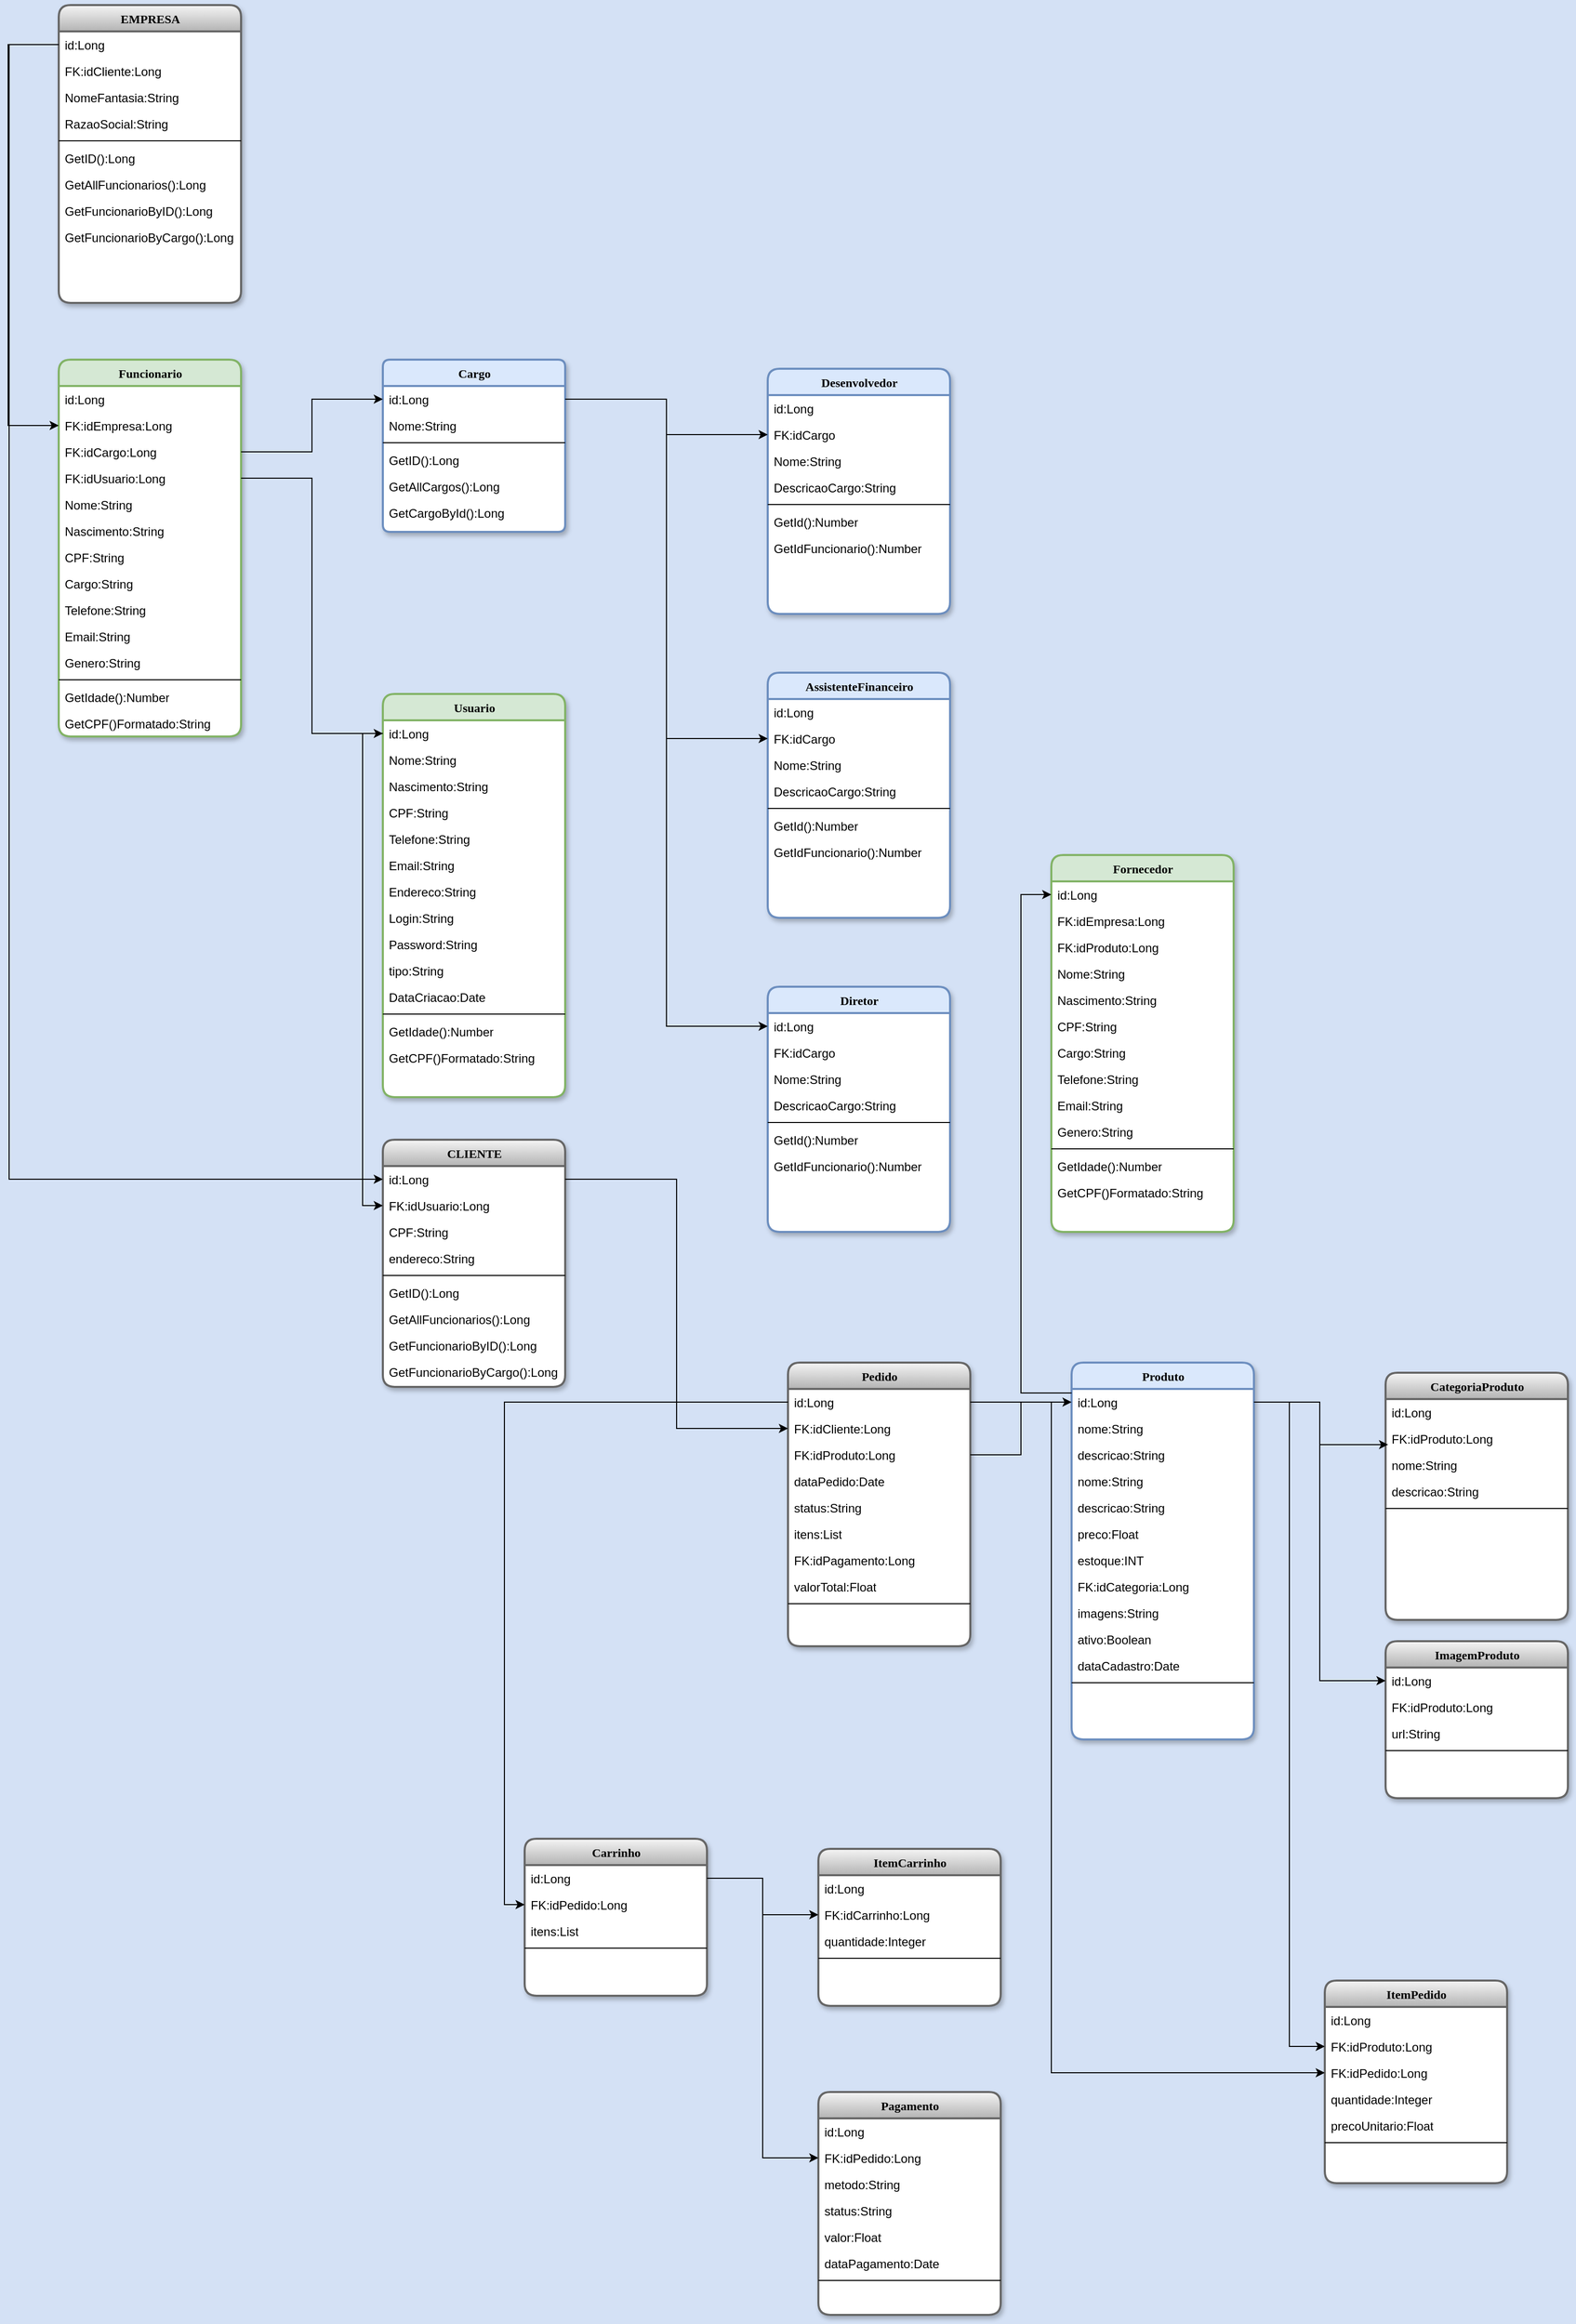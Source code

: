 <mxfile version="26.0.14">
  <diagram name="Page-1" id="9f46799a-70d6-7492-0946-bef42562c5a5">
    <mxGraphModel dx="3228" dy="1988" grid="1" gridSize="10" guides="1" tooltips="1" connect="1" arrows="1" fold="1" page="1" pageScale="1" pageWidth="1654" pageHeight="1169" background="light-dark(#D4E1F5,#E6E6E6)" math="0" shadow="0" adaptiveColors="none">
      <root>
        <mxCell id="0" />
        <mxCell id="1" parent="0" />
        <mxCell id="HxhPOUBAHEy2WGyGbLKM-27" value="EMPRESA" style="swimlane;html=1;fontStyle=1;align=center;verticalAlign=top;childLayout=stackLayout;horizontal=1;startSize=26;horizontalStack=0;resizeParent=1;resizeLast=0;collapsible=1;marginBottom=0;swimlaneFillColor=#ffffff;rounded=1;shadow=1;comic=0;labelBackgroundColor=none;strokeWidth=2;fontFamily=Verdana;fontSize=12;fillColor=#f5f5f5;strokeColor=#666666;gradientColor=#b3b3b3;" parent="1" vertex="1">
          <mxGeometry x="-730" y="-320" width="180" height="294" as="geometry" />
        </mxCell>
        <mxCell id="HxhPOUBAHEy2WGyGbLKM-28" value="id:Long" style="text;html=1;strokeColor=none;fillColor=none;align=left;verticalAlign=top;spacingLeft=4;spacingRight=4;whiteSpace=wrap;overflow=hidden;rotatable=0;points=[[0,0.5],[1,0.5]];portConstraint=eastwest;" parent="HxhPOUBAHEy2WGyGbLKM-27" vertex="1">
          <mxGeometry y="26" width="180" height="26" as="geometry" />
        </mxCell>
        <mxCell id="PI3xMtYXGNWWU2w7dTIC-1" value="FK:idCliente:Long" style="text;html=1;strokeColor=none;fillColor=none;align=left;verticalAlign=top;spacingLeft=4;spacingRight=4;whiteSpace=wrap;overflow=hidden;rotatable=0;points=[[0,0.5],[1,0.5]];portConstraint=eastwest;" vertex="1" parent="HxhPOUBAHEy2WGyGbLKM-27">
          <mxGeometry y="52" width="180" height="26" as="geometry" />
        </mxCell>
        <mxCell id="HxhPOUBAHEy2WGyGbLKM-69" value="NomeFantasia:String" style="text;html=1;strokeColor=none;fillColor=none;align=left;verticalAlign=top;spacingLeft=4;spacingRight=4;whiteSpace=wrap;overflow=hidden;rotatable=0;points=[[0,0.5],[1,0.5]];portConstraint=eastwest;" parent="HxhPOUBAHEy2WGyGbLKM-27" vertex="1">
          <mxGeometry y="78" width="180" height="26" as="geometry" />
        </mxCell>
        <mxCell id="HxhPOUBAHEy2WGyGbLKM-40" value="RazaoSocial:String" style="text;html=1;strokeColor=none;fillColor=none;align=left;verticalAlign=top;spacingLeft=4;spacingRight=4;whiteSpace=wrap;overflow=hidden;rotatable=0;points=[[0,0.5],[1,0.5]];portConstraint=eastwest;" parent="HxhPOUBAHEy2WGyGbLKM-27" vertex="1">
          <mxGeometry y="104" width="180" height="26" as="geometry" />
        </mxCell>
        <mxCell id="HxhPOUBAHEy2WGyGbLKM-33" value="" style="line;html=1;strokeWidth=1;fillColor=none;align=left;verticalAlign=middle;spacingTop=-1;spacingLeft=3;spacingRight=3;rotatable=0;labelPosition=right;points=[];portConstraint=eastwest;" parent="HxhPOUBAHEy2WGyGbLKM-27" vertex="1">
          <mxGeometry y="130" width="180" height="8" as="geometry" />
        </mxCell>
        <mxCell id="HxhPOUBAHEy2WGyGbLKM-34" value="GetID():Long" style="text;html=1;strokeColor=none;fillColor=none;align=left;verticalAlign=top;spacingLeft=4;spacingRight=4;whiteSpace=wrap;overflow=hidden;rotatable=0;points=[[0,0.5],[1,0.5]];portConstraint=eastwest;" parent="HxhPOUBAHEy2WGyGbLKM-27" vertex="1">
          <mxGeometry y="138" width="180" height="26" as="geometry" />
        </mxCell>
        <mxCell id="HxhPOUBAHEy2WGyGbLKM-472" value="GetAllFuncionarios():Long" style="text;html=1;strokeColor=none;fillColor=none;align=left;verticalAlign=top;spacingLeft=4;spacingRight=4;whiteSpace=wrap;overflow=hidden;rotatable=0;points=[[0,0.5],[1,0.5]];portConstraint=eastwest;" parent="HxhPOUBAHEy2WGyGbLKM-27" vertex="1">
          <mxGeometry y="164" width="180" height="26" as="geometry" />
        </mxCell>
        <mxCell id="HxhPOUBAHEy2WGyGbLKM-475" value="GetFuncionarioByID():Long" style="text;html=1;strokeColor=none;fillColor=none;align=left;verticalAlign=top;spacingLeft=4;spacingRight=4;whiteSpace=wrap;overflow=hidden;rotatable=0;points=[[0,0.5],[1,0.5]];portConstraint=eastwest;" parent="HxhPOUBAHEy2WGyGbLKM-27" vertex="1">
          <mxGeometry y="190" width="180" height="26" as="geometry" />
        </mxCell>
        <mxCell id="HxhPOUBAHEy2WGyGbLKM-473" value="GetFuncionarioByCargo():Long" style="text;html=1;strokeColor=none;fillColor=none;align=left;verticalAlign=top;spacingLeft=4;spacingRight=4;whiteSpace=wrap;overflow=hidden;rotatable=0;points=[[0,0.5],[1,0.5]];portConstraint=eastwest;" parent="HxhPOUBAHEy2WGyGbLKM-27" vertex="1">
          <mxGeometry y="216" width="180" height="26" as="geometry" />
        </mxCell>
        <mxCell id="HxhPOUBAHEy2WGyGbLKM-83" value="Funcionario" style="swimlane;html=1;fontStyle=1;align=center;verticalAlign=top;childLayout=stackLayout;horizontal=1;startSize=26;horizontalStack=0;resizeParent=1;resizeLast=0;collapsible=1;marginBottom=0;swimlaneFillColor=#ffffff;rounded=1;shadow=1;comic=0;labelBackgroundColor=none;strokeWidth=2;fillColor=#d5e8d4;fontFamily=Verdana;fontSize=12;strokeColor=#82b366;" parent="1" vertex="1">
          <mxGeometry x="-730" y="30" width="180" height="372" as="geometry" />
        </mxCell>
        <mxCell id="HxhPOUBAHEy2WGyGbLKM-324" value="id:Long" style="text;html=1;strokeColor=none;fillColor=none;align=left;verticalAlign=top;spacingLeft=4;spacingRight=4;whiteSpace=wrap;overflow=hidden;rotatable=0;points=[[0,0.5],[1,0.5]];portConstraint=eastwest;" parent="HxhPOUBAHEy2WGyGbLKM-83" vertex="1">
          <mxGeometry y="26" width="180" height="26" as="geometry" />
        </mxCell>
        <mxCell id="HxhPOUBAHEy2WGyGbLKM-94" value="FK:idEmpresa:Long" style="text;html=1;strokeColor=none;fillColor=none;align=left;verticalAlign=top;spacingLeft=4;spacingRight=4;whiteSpace=wrap;overflow=hidden;rotatable=0;points=[[0,0.5],[1,0.5]];portConstraint=eastwest;" parent="HxhPOUBAHEy2WGyGbLKM-83" vertex="1">
          <mxGeometry y="52" width="180" height="26" as="geometry" />
        </mxCell>
        <mxCell id="8l8xNI3FBCwNRiqgodvM-159" value="FK:idCargo:Long" style="text;html=1;strokeColor=none;fillColor=none;align=left;verticalAlign=top;spacingLeft=4;spacingRight=4;whiteSpace=wrap;overflow=hidden;rotatable=0;points=[[0,0.5],[1,0.5]];portConstraint=eastwest;" parent="HxhPOUBAHEy2WGyGbLKM-83" vertex="1">
          <mxGeometry y="78" width="180" height="26" as="geometry" />
        </mxCell>
        <mxCell id="HxhPOUBAHEy2WGyGbLKM-85" value="FK:idUsuario:Long" style="text;html=1;strokeColor=none;fillColor=none;align=left;verticalAlign=top;spacingLeft=4;spacingRight=4;whiteSpace=wrap;overflow=hidden;rotatable=0;points=[[0,0.5],[1,0.5]];portConstraint=eastwest;" parent="HxhPOUBAHEy2WGyGbLKM-83" vertex="1">
          <mxGeometry y="104" width="180" height="26" as="geometry" />
        </mxCell>
        <mxCell id="8l8xNI3FBCwNRiqgodvM-203" value="Nome:String" style="text;html=1;strokeColor=none;fillColor=none;align=left;verticalAlign=top;spacingLeft=4;spacingRight=4;whiteSpace=wrap;overflow=hidden;rotatable=0;points=[[0,0.5],[1,0.5]];portConstraint=eastwest;" parent="HxhPOUBAHEy2WGyGbLKM-83" vertex="1">
          <mxGeometry y="130" width="180" height="26" as="geometry" />
        </mxCell>
        <mxCell id="HxhPOUBAHEy2WGyGbLKM-86" value="Nascimento:String" style="text;html=1;strokeColor=none;fillColor=none;align=left;verticalAlign=top;spacingLeft=4;spacingRight=4;whiteSpace=wrap;overflow=hidden;rotatable=0;points=[[0,0.5],[1,0.5]];portConstraint=eastwest;" parent="HxhPOUBAHEy2WGyGbLKM-83" vertex="1">
          <mxGeometry y="156" width="180" height="26" as="geometry" />
        </mxCell>
        <mxCell id="HxhPOUBAHEy2WGyGbLKM-87" value="CPF:String" style="text;html=1;strokeColor=none;fillColor=none;align=left;verticalAlign=top;spacingLeft=4;spacingRight=4;whiteSpace=wrap;overflow=hidden;rotatable=0;points=[[0,0.5],[1,0.5]];portConstraint=eastwest;" parent="HxhPOUBAHEy2WGyGbLKM-83" vertex="1">
          <mxGeometry y="182" width="180" height="26" as="geometry" />
        </mxCell>
        <mxCell id="HxhPOUBAHEy2WGyGbLKM-96" value="Cargo:String" style="text;html=1;strokeColor=none;fillColor=none;align=left;verticalAlign=top;spacingLeft=4;spacingRight=4;whiteSpace=wrap;overflow=hidden;rotatable=0;points=[[0,0.5],[1,0.5]];portConstraint=eastwest;" parent="HxhPOUBAHEy2WGyGbLKM-83" vertex="1">
          <mxGeometry y="208" width="180" height="26" as="geometry" />
        </mxCell>
        <mxCell id="HxhPOUBAHEy2WGyGbLKM-88" value="Telefone:String&lt;span style=&quot;white-space: pre;&quot;&gt;&#x9;&lt;/span&gt;&lt;span style=&quot;white-space: pre;&quot;&gt;&#x9;&lt;/span&gt;&lt;span style=&quot;white-space: pre;&quot;&gt;&#x9;&lt;/span&gt;" style="text;html=1;strokeColor=none;fillColor=none;align=left;verticalAlign=top;spacingLeft=4;spacingRight=4;whiteSpace=wrap;overflow=hidden;rotatable=0;points=[[0,0.5],[1,0.5]];portConstraint=eastwest;" parent="HxhPOUBAHEy2WGyGbLKM-83" vertex="1">
          <mxGeometry y="234" width="180" height="26" as="geometry" />
        </mxCell>
        <mxCell id="HxhPOUBAHEy2WGyGbLKM-89" value="Email:String&lt;span style=&quot;white-space: pre;&quot;&gt;&#x9;&lt;/span&gt;&lt;span style=&quot;white-space: pre;&quot;&gt;&#x9;&lt;/span&gt;&lt;span style=&quot;white-space: pre;&quot;&gt;&#x9;&lt;/span&gt;" style="text;html=1;strokeColor=none;fillColor=none;align=left;verticalAlign=top;spacingLeft=4;spacingRight=4;whiteSpace=wrap;overflow=hidden;rotatable=0;points=[[0,0.5],[1,0.5]];portConstraint=eastwest;" parent="HxhPOUBAHEy2WGyGbLKM-83" vertex="1">
          <mxGeometry y="260" width="180" height="26" as="geometry" />
        </mxCell>
        <mxCell id="HxhPOUBAHEy2WGyGbLKM-90" value="Genero:String" style="text;html=1;strokeColor=none;fillColor=none;align=left;verticalAlign=top;spacingLeft=4;spacingRight=4;whiteSpace=wrap;overflow=hidden;rotatable=0;points=[[0,0.5],[1,0.5]];portConstraint=eastwest;" parent="HxhPOUBAHEy2WGyGbLKM-83" vertex="1">
          <mxGeometry y="286" width="180" height="26" as="geometry" />
        </mxCell>
        <mxCell id="HxhPOUBAHEy2WGyGbLKM-91" value="" style="line;html=1;strokeWidth=1;fillColor=none;align=left;verticalAlign=middle;spacingTop=-1;spacingLeft=3;spacingRight=3;rotatable=0;labelPosition=right;points=[];portConstraint=eastwest;" parent="HxhPOUBAHEy2WGyGbLKM-83" vertex="1">
          <mxGeometry y="312" width="180" height="8" as="geometry" />
        </mxCell>
        <mxCell id="HxhPOUBAHEy2WGyGbLKM-92" value="GetIdade():Number" style="text;html=1;strokeColor=none;fillColor=none;align=left;verticalAlign=top;spacingLeft=4;spacingRight=4;whiteSpace=wrap;overflow=hidden;rotatable=0;points=[[0,0.5],[1,0.5]];portConstraint=eastwest;" parent="HxhPOUBAHEy2WGyGbLKM-83" vertex="1">
          <mxGeometry y="320" width="180" height="26" as="geometry" />
        </mxCell>
        <mxCell id="HxhPOUBAHEy2WGyGbLKM-93" value="GetCPF()Formatado:String" style="text;html=1;strokeColor=none;fillColor=none;align=left;verticalAlign=top;spacingLeft=4;spacingRight=4;whiteSpace=wrap;overflow=hidden;rotatable=0;points=[[0,0.5],[1,0.5]];portConstraint=eastwest;" parent="HxhPOUBAHEy2WGyGbLKM-83" vertex="1">
          <mxGeometry y="346" width="180" height="26" as="geometry" />
        </mxCell>
        <mxCell id="HxhPOUBAHEy2WGyGbLKM-97" value="Cargo" style="swimlane;html=1;fontStyle=1;align=center;verticalAlign=top;childLayout=stackLayout;horizontal=1;startSize=26;horizontalStack=0;resizeParent=1;resizeLast=0;collapsible=1;marginBottom=0;swimlaneFillColor=#ffffff;rounded=1;shadow=1;comic=0;labelBackgroundColor=none;strokeWidth=2;fillColor=#dae8fc;fontFamily=Verdana;fontSize=12;strokeColor=#6c8ebf;arcSize=9;" parent="1" vertex="1">
          <mxGeometry x="-410" y="30" width="180" height="170" as="geometry" />
        </mxCell>
        <mxCell id="HxhPOUBAHEy2WGyGbLKM-98" value="id:Long" style="text;html=1;strokeColor=none;fillColor=none;align=left;verticalAlign=top;spacingLeft=4;spacingRight=4;whiteSpace=wrap;overflow=hidden;rotatable=0;points=[[0,0.5],[1,0.5]];portConstraint=eastwest;" parent="HxhPOUBAHEy2WGyGbLKM-97" vertex="1">
          <mxGeometry y="26" width="180" height="26" as="geometry" />
        </mxCell>
        <mxCell id="HxhPOUBAHEy2WGyGbLKM-301" value="Nome:String" style="text;html=1;strokeColor=none;fillColor=none;align=left;verticalAlign=top;spacingLeft=4;spacingRight=4;whiteSpace=wrap;overflow=hidden;rotatable=0;points=[[0,0.5],[1,0.5]];portConstraint=eastwest;" parent="HxhPOUBAHEy2WGyGbLKM-97" vertex="1">
          <mxGeometry y="52" width="180" height="26" as="geometry" />
        </mxCell>
        <mxCell id="HxhPOUBAHEy2WGyGbLKM-105" value="" style="line;html=1;strokeWidth=1;fillColor=none;align=left;verticalAlign=middle;spacingTop=-1;spacingLeft=3;spacingRight=3;rotatable=0;labelPosition=right;points=[];portConstraint=eastwest;" parent="HxhPOUBAHEy2WGyGbLKM-97" vertex="1">
          <mxGeometry y="78" width="180" height="8" as="geometry" />
        </mxCell>
        <mxCell id="HxhPOUBAHEy2WGyGbLKM-106" value="GetID():Long" style="text;html=1;strokeColor=none;fillColor=none;align=left;verticalAlign=top;spacingLeft=4;spacingRight=4;whiteSpace=wrap;overflow=hidden;rotatable=0;points=[[0,0.5],[1,0.5]];portConstraint=eastwest;" parent="HxhPOUBAHEy2WGyGbLKM-97" vertex="1">
          <mxGeometry y="86" width="180" height="26" as="geometry" />
        </mxCell>
        <mxCell id="HxhPOUBAHEy2WGyGbLKM-108" value="GetAllCargos():Long" style="text;html=1;strokeColor=none;fillColor=none;align=left;verticalAlign=top;spacingLeft=4;spacingRight=4;whiteSpace=wrap;overflow=hidden;rotatable=0;points=[[0,0.5],[1,0.5]];portConstraint=eastwest;" parent="HxhPOUBAHEy2WGyGbLKM-97" vertex="1">
          <mxGeometry y="112" width="180" height="26" as="geometry" />
        </mxCell>
        <mxCell id="HxhPOUBAHEy2WGyGbLKM-112" value="GetCargoById():Long" style="text;html=1;strokeColor=none;fillColor=none;align=left;verticalAlign=top;spacingLeft=4;spacingRight=4;whiteSpace=wrap;overflow=hidden;rotatable=0;points=[[0,0.5],[1,0.5]];portConstraint=eastwest;" parent="HxhPOUBAHEy2WGyGbLKM-97" vertex="1">
          <mxGeometry y="138" width="180" height="26" as="geometry" />
        </mxCell>
        <mxCell id="HxhPOUBAHEy2WGyGbLKM-217" value="Desenvolvedor" style="swimlane;html=1;fontStyle=1;align=center;verticalAlign=top;childLayout=stackLayout;horizontal=1;startSize=26;horizontalStack=0;resizeParent=1;resizeLast=0;collapsible=1;marginBottom=0;swimlaneFillColor=#ffffff;rounded=1;shadow=1;comic=0;labelBackgroundColor=none;strokeWidth=2;fillColor=#dae8fc;fontFamily=Verdana;fontSize=12;strokeColor=#6c8ebf;" parent="1" vertex="1">
          <mxGeometry x="-30" y="39" width="180" height="242" as="geometry" />
        </mxCell>
        <mxCell id="HxhPOUBAHEy2WGyGbLKM-218" value="id:Long" style="text;html=1;strokeColor=none;fillColor=none;align=left;verticalAlign=top;spacingLeft=4;spacingRight=4;whiteSpace=wrap;overflow=hidden;rotatable=0;points=[[0,0.5],[1,0.5]];portConstraint=eastwest;" parent="HxhPOUBAHEy2WGyGbLKM-217" vertex="1">
          <mxGeometry y="26" width="180" height="26" as="geometry" />
        </mxCell>
        <mxCell id="HxhPOUBAHEy2WGyGbLKM-425" value="FK:idCargo" style="text;html=1;strokeColor=none;fillColor=none;align=left;verticalAlign=top;spacingLeft=4;spacingRight=4;whiteSpace=wrap;overflow=hidden;rotatable=0;points=[[0,0.5],[1,0.5]];portConstraint=eastwest;" parent="HxhPOUBAHEy2WGyGbLKM-217" vertex="1">
          <mxGeometry y="52" width="180" height="26" as="geometry" />
        </mxCell>
        <mxCell id="HxhPOUBAHEy2WGyGbLKM-221" value="Nome:String" style="text;html=1;strokeColor=none;fillColor=none;align=left;verticalAlign=top;spacingLeft=4;spacingRight=4;whiteSpace=wrap;overflow=hidden;rotatable=0;points=[[0,0.5],[1,0.5]];portConstraint=eastwest;" parent="HxhPOUBAHEy2WGyGbLKM-217" vertex="1">
          <mxGeometry y="78" width="180" height="26" as="geometry" />
        </mxCell>
        <mxCell id="HxhPOUBAHEy2WGyGbLKM-222" value="DescricaoCargo:String" style="text;html=1;strokeColor=none;fillColor=none;align=left;verticalAlign=top;spacingLeft=4;spacingRight=4;whiteSpace=wrap;overflow=hidden;rotatable=0;points=[[0,0.5],[1,0.5]];portConstraint=eastwest;" parent="HxhPOUBAHEy2WGyGbLKM-217" vertex="1">
          <mxGeometry y="104" width="180" height="26" as="geometry" />
        </mxCell>
        <mxCell id="HxhPOUBAHEy2WGyGbLKM-223" value="" style="line;html=1;strokeWidth=1;fillColor=none;align=left;verticalAlign=middle;spacingTop=-1;spacingLeft=3;spacingRight=3;rotatable=0;labelPosition=right;points=[];portConstraint=eastwest;" parent="HxhPOUBAHEy2WGyGbLKM-217" vertex="1">
          <mxGeometry y="130" width="180" height="8" as="geometry" />
        </mxCell>
        <mxCell id="HxhPOUBAHEy2WGyGbLKM-224" value="GetId():Number" style="text;html=1;strokeColor=none;fillColor=none;align=left;verticalAlign=top;spacingLeft=4;spacingRight=4;whiteSpace=wrap;overflow=hidden;rotatable=0;points=[[0,0.5],[1,0.5]];portConstraint=eastwest;" parent="HxhPOUBAHEy2WGyGbLKM-217" vertex="1">
          <mxGeometry y="138" width="180" height="26" as="geometry" />
        </mxCell>
        <mxCell id="HxhPOUBAHEy2WGyGbLKM-225" value="GetIdFuncionario():Number" style="text;html=1;strokeColor=none;fillColor=none;align=left;verticalAlign=top;spacingLeft=4;spacingRight=4;whiteSpace=wrap;overflow=hidden;rotatable=0;points=[[0,0.5],[1,0.5]];portConstraint=eastwest;" parent="HxhPOUBAHEy2WGyGbLKM-217" vertex="1">
          <mxGeometry y="164" width="180" height="26" as="geometry" />
        </mxCell>
        <mxCell id="8l8xNI3FBCwNRiqgodvM-25" value="Usuario" style="swimlane;html=1;fontStyle=1;align=center;verticalAlign=top;childLayout=stackLayout;horizontal=1;startSize=26;horizontalStack=0;resizeParent=1;resizeLast=0;collapsible=1;marginBottom=0;swimlaneFillColor=#ffffff;rounded=1;shadow=1;comic=0;labelBackgroundColor=none;strokeWidth=2;fillColor=#d5e8d4;fontFamily=Verdana;fontSize=12;strokeColor=#82b366;" parent="1" vertex="1">
          <mxGeometry x="-410" y="360" width="180" height="398" as="geometry" />
        </mxCell>
        <mxCell id="8l8xNI3FBCwNRiqgodvM-26" value="id:Long" style="text;html=1;strokeColor=none;fillColor=none;align=left;verticalAlign=top;spacingLeft=4;spacingRight=4;whiteSpace=wrap;overflow=hidden;rotatable=0;points=[[0,0.5],[1,0.5]];portConstraint=eastwest;" parent="8l8xNI3FBCwNRiqgodvM-25" vertex="1">
          <mxGeometry y="26" width="180" height="26" as="geometry" />
        </mxCell>
        <mxCell id="8l8xNI3FBCwNRiqgodvM-226" value="Nome:String" style="text;html=1;strokeColor=none;fillColor=none;align=left;verticalAlign=top;spacingLeft=4;spacingRight=4;whiteSpace=wrap;overflow=hidden;rotatable=0;points=[[0,0.5],[1,0.5]];portConstraint=eastwest;" parent="8l8xNI3FBCwNRiqgodvM-25" vertex="1">
          <mxGeometry y="52" width="180" height="26" as="geometry" />
        </mxCell>
        <mxCell id="8l8xNI3FBCwNRiqgodvM-30" value="Nascimento:String" style="text;html=1;strokeColor=none;fillColor=none;align=left;verticalAlign=top;spacingLeft=4;spacingRight=4;whiteSpace=wrap;overflow=hidden;rotatable=0;points=[[0,0.5],[1,0.5]];portConstraint=eastwest;" parent="8l8xNI3FBCwNRiqgodvM-25" vertex="1">
          <mxGeometry y="78" width="180" height="26" as="geometry" />
        </mxCell>
        <mxCell id="8l8xNI3FBCwNRiqgodvM-31" value="CPF:String" style="text;html=1;strokeColor=none;fillColor=none;align=left;verticalAlign=top;spacingLeft=4;spacingRight=4;whiteSpace=wrap;overflow=hidden;rotatable=0;points=[[0,0.5],[1,0.5]];portConstraint=eastwest;" parent="8l8xNI3FBCwNRiqgodvM-25" vertex="1">
          <mxGeometry y="104" width="180" height="26" as="geometry" />
        </mxCell>
        <mxCell id="8l8xNI3FBCwNRiqgodvM-33" value="Telefone:String&lt;span style=&quot;white-space: pre;&quot;&gt;&#x9;&lt;/span&gt;&lt;span style=&quot;white-space: pre;&quot;&gt;&#x9;&lt;/span&gt;&lt;span style=&quot;white-space: pre;&quot;&gt;&#x9;&lt;/span&gt;" style="text;html=1;strokeColor=none;fillColor=none;align=left;verticalAlign=top;spacingLeft=4;spacingRight=4;whiteSpace=wrap;overflow=hidden;rotatable=0;points=[[0,0.5],[1,0.5]];portConstraint=eastwest;" parent="8l8xNI3FBCwNRiqgodvM-25" vertex="1">
          <mxGeometry y="130" width="180" height="26" as="geometry" />
        </mxCell>
        <mxCell id="8l8xNI3FBCwNRiqgodvM-34" value="Email:String&lt;span style=&quot;white-space: pre;&quot;&gt;&#x9;&lt;/span&gt;&lt;span style=&quot;white-space: pre;&quot;&gt;&#x9;&lt;/span&gt;&lt;span style=&quot;white-space: pre;&quot;&gt;&#x9;&lt;/span&gt;" style="text;html=1;strokeColor=none;fillColor=none;align=left;verticalAlign=top;spacingLeft=4;spacingRight=4;whiteSpace=wrap;overflow=hidden;rotatable=0;points=[[0,0.5],[1,0.5]];portConstraint=eastwest;" parent="8l8xNI3FBCwNRiqgodvM-25" vertex="1">
          <mxGeometry y="156" width="180" height="26" as="geometry" />
        </mxCell>
        <mxCell id="8l8xNI3FBCwNRiqgodvM-67" value="Endereco:String&lt;span style=&quot;white-space: pre;&quot;&gt;&#x9;&lt;/span&gt;&lt;span style=&quot;white-space: pre;&quot;&gt;&#x9;&lt;/span&gt;&lt;span style=&quot;white-space: pre;&quot;&gt;&#x9;&lt;/span&gt;" style="text;html=1;strokeColor=none;fillColor=none;align=left;verticalAlign=top;spacingLeft=4;spacingRight=4;whiteSpace=wrap;overflow=hidden;rotatable=0;points=[[0,0.5],[1,0.5]];portConstraint=eastwest;" parent="8l8xNI3FBCwNRiqgodvM-25" vertex="1">
          <mxGeometry y="182" width="180" height="26" as="geometry" />
        </mxCell>
        <mxCell id="8l8xNI3FBCwNRiqgodvM-40" value="Login:String" style="text;html=1;strokeColor=none;fillColor=none;align=left;verticalAlign=top;spacingLeft=4;spacingRight=4;whiteSpace=wrap;overflow=hidden;rotatable=0;points=[[0,0.5],[1,0.5]];portConstraint=eastwest;" parent="8l8xNI3FBCwNRiqgodvM-25" vertex="1">
          <mxGeometry y="208" width="180" height="26" as="geometry" />
        </mxCell>
        <mxCell id="8l8xNI3FBCwNRiqgodvM-41" value="Password:String" style="text;html=1;strokeColor=none;fillColor=none;align=left;verticalAlign=top;spacingLeft=4;spacingRight=4;whiteSpace=wrap;overflow=hidden;rotatable=0;points=[[0,0.5],[1,0.5]];portConstraint=eastwest;" parent="8l8xNI3FBCwNRiqgodvM-25" vertex="1">
          <mxGeometry y="234" width="180" height="26" as="geometry" />
        </mxCell>
        <mxCell id="8l8xNI3FBCwNRiqgodvM-68" value="tipo:String" style="text;html=1;strokeColor=none;fillColor=none;align=left;verticalAlign=top;spacingLeft=4;spacingRight=4;whiteSpace=wrap;overflow=hidden;rotatable=0;points=[[0,0.5],[1,0.5]];portConstraint=eastwest;" parent="8l8xNI3FBCwNRiqgodvM-25" vertex="1">
          <mxGeometry y="260" width="180" height="26" as="geometry" />
        </mxCell>
        <mxCell id="8l8xNI3FBCwNRiqgodvM-42" value="DataCriacao:Date" style="text;html=1;strokeColor=none;fillColor=none;align=left;verticalAlign=top;spacingLeft=4;spacingRight=4;whiteSpace=wrap;overflow=hidden;rotatable=0;points=[[0,0.5],[1,0.5]];portConstraint=eastwest;" parent="8l8xNI3FBCwNRiqgodvM-25" vertex="1">
          <mxGeometry y="286" width="180" height="26" as="geometry" />
        </mxCell>
        <mxCell id="8l8xNI3FBCwNRiqgodvM-36" value="" style="line;html=1;strokeWidth=1;fillColor=none;align=left;verticalAlign=middle;spacingTop=-1;spacingLeft=3;spacingRight=3;rotatable=0;labelPosition=right;points=[];portConstraint=eastwest;" parent="8l8xNI3FBCwNRiqgodvM-25" vertex="1">
          <mxGeometry y="312" width="180" height="8" as="geometry" />
        </mxCell>
        <mxCell id="8l8xNI3FBCwNRiqgodvM-37" value="GetIdade():Number" style="text;html=1;strokeColor=none;fillColor=none;align=left;verticalAlign=top;spacingLeft=4;spacingRight=4;whiteSpace=wrap;overflow=hidden;rotatable=0;points=[[0,0.5],[1,0.5]];portConstraint=eastwest;" parent="8l8xNI3FBCwNRiqgodvM-25" vertex="1">
          <mxGeometry y="320" width="180" height="26" as="geometry" />
        </mxCell>
        <mxCell id="8l8xNI3FBCwNRiqgodvM-38" value="GetCPF()Formatado:String" style="text;html=1;strokeColor=none;fillColor=none;align=left;verticalAlign=top;spacingLeft=4;spacingRight=4;whiteSpace=wrap;overflow=hidden;rotatable=0;points=[[0,0.5],[1,0.5]];portConstraint=eastwest;" parent="8l8xNI3FBCwNRiqgodvM-25" vertex="1">
          <mxGeometry y="346" width="180" height="26" as="geometry" />
        </mxCell>
        <mxCell id="8l8xNI3FBCwNRiqgodvM-52" value="Produto" style="swimlane;html=1;fontStyle=1;align=center;verticalAlign=top;childLayout=stackLayout;horizontal=1;startSize=26;horizontalStack=0;resizeParent=1;resizeLast=0;collapsible=1;marginBottom=0;swimlaneFillColor=#ffffff;rounded=1;shadow=1;comic=0;labelBackgroundColor=none;strokeWidth=2;fillColor=#dae8fc;fontFamily=Verdana;fontSize=12;strokeColor=#6c8ebf;" parent="1" vertex="1">
          <mxGeometry x="270" y="1020" width="180" height="372" as="geometry" />
        </mxCell>
        <mxCell id="8l8xNI3FBCwNRiqgodvM-53" value="id:Long" style="text;html=1;strokeColor=none;fillColor=none;align=left;verticalAlign=top;spacingLeft=4;spacingRight=4;whiteSpace=wrap;overflow=hidden;rotatable=0;points=[[0,0.5],[1,0.5]];portConstraint=eastwest;" parent="8l8xNI3FBCwNRiqgodvM-52" vertex="1">
          <mxGeometry y="26" width="180" height="26" as="geometry" />
        </mxCell>
        <mxCell id="8l8xNI3FBCwNRiqgodvM-54" value="nome:String" style="text;html=1;strokeColor=none;fillColor=none;align=left;verticalAlign=top;spacingLeft=4;spacingRight=4;whiteSpace=wrap;overflow=hidden;rotatable=0;points=[[0,0.5],[1,0.5]];portConstraint=eastwest;" parent="8l8xNI3FBCwNRiqgodvM-52" vertex="1">
          <mxGeometry y="52" width="180" height="26" as="geometry" />
        </mxCell>
        <mxCell id="8l8xNI3FBCwNRiqgodvM-55" value="descricao:String" style="text;html=1;strokeColor=none;fillColor=none;align=left;verticalAlign=top;spacingLeft=4;spacingRight=4;whiteSpace=wrap;overflow=hidden;rotatable=0;points=[[0,0.5],[1,0.5]];portConstraint=eastwest;" parent="8l8xNI3FBCwNRiqgodvM-52" vertex="1">
          <mxGeometry y="78" width="180" height="26" as="geometry" />
        </mxCell>
        <mxCell id="8l8xNI3FBCwNRiqgodvM-56" value="nome:String" style="text;html=1;strokeColor=none;fillColor=none;align=left;verticalAlign=top;spacingLeft=4;spacingRight=4;whiteSpace=wrap;overflow=hidden;rotatable=0;points=[[0,0.5],[1,0.5]];portConstraint=eastwest;" parent="8l8xNI3FBCwNRiqgodvM-52" vertex="1">
          <mxGeometry y="104" width="180" height="26" as="geometry" />
        </mxCell>
        <mxCell id="8l8xNI3FBCwNRiqgodvM-57" value="descricao:String" style="text;html=1;strokeColor=none;fillColor=none;align=left;verticalAlign=top;spacingLeft=4;spacingRight=4;whiteSpace=wrap;overflow=hidden;rotatable=0;points=[[0,0.5],[1,0.5]];portConstraint=eastwest;" parent="8l8xNI3FBCwNRiqgodvM-52" vertex="1">
          <mxGeometry y="130" width="180" height="26" as="geometry" />
        </mxCell>
        <mxCell id="8l8xNI3FBCwNRiqgodvM-61" value="preco:Float" style="text;html=1;strokeColor=none;fillColor=none;align=left;verticalAlign=top;spacingLeft=4;spacingRight=4;whiteSpace=wrap;overflow=hidden;rotatable=0;points=[[0,0.5],[1,0.5]];portConstraint=eastwest;" parent="8l8xNI3FBCwNRiqgodvM-52" vertex="1">
          <mxGeometry y="156" width="180" height="26" as="geometry" />
        </mxCell>
        <mxCell id="8l8xNI3FBCwNRiqgodvM-62" value="estoque:INT" style="text;html=1;strokeColor=none;fillColor=none;align=left;verticalAlign=top;spacingLeft=4;spacingRight=4;whiteSpace=wrap;overflow=hidden;rotatable=0;points=[[0,0.5],[1,0.5]];portConstraint=eastwest;" parent="8l8xNI3FBCwNRiqgodvM-52" vertex="1">
          <mxGeometry y="182" width="180" height="26" as="geometry" />
        </mxCell>
        <mxCell id="8l8xNI3FBCwNRiqgodvM-63" value="FK:idCategoria:Long" style="text;html=1;strokeColor=none;fillColor=none;align=left;verticalAlign=top;spacingLeft=4;spacingRight=4;whiteSpace=wrap;overflow=hidden;rotatable=0;points=[[0,0.5],[1,0.5]];portConstraint=eastwest;" parent="8l8xNI3FBCwNRiqgodvM-52" vertex="1">
          <mxGeometry y="208" width="180" height="26" as="geometry" />
        </mxCell>
        <mxCell id="8l8xNI3FBCwNRiqgodvM-64" value="imagens:String" style="text;html=1;strokeColor=none;fillColor=none;align=left;verticalAlign=top;spacingLeft=4;spacingRight=4;whiteSpace=wrap;overflow=hidden;rotatable=0;points=[[0,0.5],[1,0.5]];portConstraint=eastwest;" parent="8l8xNI3FBCwNRiqgodvM-52" vertex="1">
          <mxGeometry y="234" width="180" height="26" as="geometry" />
        </mxCell>
        <mxCell id="8l8xNI3FBCwNRiqgodvM-65" value="ativo:Boolean" style="text;html=1;strokeColor=none;fillColor=none;align=left;verticalAlign=top;spacingLeft=4;spacingRight=4;whiteSpace=wrap;overflow=hidden;rotatable=0;points=[[0,0.5],[1,0.5]];portConstraint=eastwest;" parent="8l8xNI3FBCwNRiqgodvM-52" vertex="1">
          <mxGeometry y="260" width="180" height="26" as="geometry" />
        </mxCell>
        <mxCell id="8l8xNI3FBCwNRiqgodvM-66" value="dataCadastro:Date" style="text;html=1;strokeColor=none;fillColor=none;align=left;verticalAlign=top;spacingLeft=4;spacingRight=4;whiteSpace=wrap;overflow=hidden;rotatable=0;points=[[0,0.5],[1,0.5]];portConstraint=eastwest;" parent="8l8xNI3FBCwNRiqgodvM-52" vertex="1">
          <mxGeometry y="286" width="180" height="26" as="geometry" />
        </mxCell>
        <mxCell id="8l8xNI3FBCwNRiqgodvM-58" value="" style="line;html=1;strokeWidth=1;fillColor=none;align=left;verticalAlign=middle;spacingTop=-1;spacingLeft=3;spacingRight=3;rotatable=0;labelPosition=right;points=[];portConstraint=eastwest;" parent="8l8xNI3FBCwNRiqgodvM-52" vertex="1">
          <mxGeometry y="312" width="180" height="8" as="geometry" />
        </mxCell>
        <mxCell id="8l8xNI3FBCwNRiqgodvM-69" value="CategoriaProduto" style="swimlane;html=1;fontStyle=1;align=center;verticalAlign=top;childLayout=stackLayout;horizontal=1;startSize=26;horizontalStack=0;resizeParent=1;resizeLast=0;collapsible=1;marginBottom=0;swimlaneFillColor=#ffffff;rounded=1;shadow=1;comic=0;labelBackgroundColor=none;strokeWidth=2;fontFamily=Verdana;fontSize=12;fillColor=#f5f5f5;strokeColor=#666666;gradientColor=#b3b3b3;" parent="1" vertex="1">
          <mxGeometry x="580" y="1030" width="180" height="244" as="geometry" />
        </mxCell>
        <mxCell id="8l8xNI3FBCwNRiqgodvM-70" value="id:Long" style="text;html=1;strokeColor=none;fillColor=none;align=left;verticalAlign=top;spacingLeft=4;spacingRight=4;whiteSpace=wrap;overflow=hidden;rotatable=0;points=[[0,0.5],[1,0.5]];portConstraint=eastwest;" parent="8l8xNI3FBCwNRiqgodvM-69" vertex="1">
          <mxGeometry y="26" width="180" height="26" as="geometry" />
        </mxCell>
        <mxCell id="8l8xNI3FBCwNRiqgodvM-232" value="FK:idProduto:Long" style="text;html=1;strokeColor=none;fillColor=none;align=left;verticalAlign=top;spacingLeft=4;spacingRight=4;whiteSpace=wrap;overflow=hidden;rotatable=0;points=[[0,0.5],[1,0.5]];portConstraint=eastwest;" parent="8l8xNI3FBCwNRiqgodvM-69" vertex="1">
          <mxGeometry y="52" width="180" height="26" as="geometry" />
        </mxCell>
        <mxCell id="8l8xNI3FBCwNRiqgodvM-71" value="nome:String" style="text;html=1;strokeColor=none;fillColor=none;align=left;verticalAlign=top;spacingLeft=4;spacingRight=4;whiteSpace=wrap;overflow=hidden;rotatable=0;points=[[0,0.5],[1,0.5]];portConstraint=eastwest;" parent="8l8xNI3FBCwNRiqgodvM-69" vertex="1">
          <mxGeometry y="78" width="180" height="26" as="geometry" />
        </mxCell>
        <mxCell id="8l8xNI3FBCwNRiqgodvM-72" value="descricao:String" style="text;html=1;strokeColor=none;fillColor=none;align=left;verticalAlign=top;spacingLeft=4;spacingRight=4;whiteSpace=wrap;overflow=hidden;rotatable=0;points=[[0,0.5],[1,0.5]];portConstraint=eastwest;" parent="8l8xNI3FBCwNRiqgodvM-69" vertex="1">
          <mxGeometry y="104" width="180" height="26" as="geometry" />
        </mxCell>
        <mxCell id="8l8xNI3FBCwNRiqgodvM-73" value="" style="line;html=1;strokeWidth=1;fillColor=none;align=left;verticalAlign=middle;spacingTop=-1;spacingLeft=3;spacingRight=3;rotatable=0;labelPosition=right;points=[];portConstraint=eastwest;" parent="8l8xNI3FBCwNRiqgodvM-69" vertex="1">
          <mxGeometry y="130" width="180" height="8" as="geometry" />
        </mxCell>
        <mxCell id="8l8xNI3FBCwNRiqgodvM-78" value="ImagemProduto" style="swimlane;html=1;fontStyle=1;align=center;verticalAlign=top;childLayout=stackLayout;horizontal=1;startSize=26;horizontalStack=0;resizeParent=1;resizeLast=0;collapsible=1;marginBottom=0;swimlaneFillColor=#ffffff;rounded=1;shadow=1;comic=0;labelBackgroundColor=none;strokeWidth=2;fontFamily=Verdana;fontSize=12;fillColor=#f5f5f5;strokeColor=#666666;gradientColor=#b3b3b3;" parent="1" vertex="1">
          <mxGeometry x="580" y="1295" width="180" height="155" as="geometry" />
        </mxCell>
        <mxCell id="8l8xNI3FBCwNRiqgodvM-79" value="id:Long" style="text;html=1;strokeColor=none;fillColor=none;align=left;verticalAlign=top;spacingLeft=4;spacingRight=4;whiteSpace=wrap;overflow=hidden;rotatable=0;points=[[0,0.5],[1,0.5]];portConstraint=eastwest;" parent="8l8xNI3FBCwNRiqgodvM-78" vertex="1">
          <mxGeometry y="26" width="180" height="26" as="geometry" />
        </mxCell>
        <mxCell id="8l8xNI3FBCwNRiqgodvM-80" value="FK:idProduto:Long" style="text;html=1;strokeColor=none;fillColor=none;align=left;verticalAlign=top;spacingLeft=4;spacingRight=4;whiteSpace=wrap;overflow=hidden;rotatable=0;points=[[0,0.5],[1,0.5]];portConstraint=eastwest;" parent="8l8xNI3FBCwNRiqgodvM-78" vertex="1">
          <mxGeometry y="52" width="180" height="26" as="geometry" />
        </mxCell>
        <mxCell id="8l8xNI3FBCwNRiqgodvM-81" value="url:String" style="text;html=1;strokeColor=none;fillColor=none;align=left;verticalAlign=top;spacingLeft=4;spacingRight=4;whiteSpace=wrap;overflow=hidden;rotatable=0;points=[[0,0.5],[1,0.5]];portConstraint=eastwest;" parent="8l8xNI3FBCwNRiqgodvM-78" vertex="1">
          <mxGeometry y="78" width="180" height="26" as="geometry" />
        </mxCell>
        <mxCell id="8l8xNI3FBCwNRiqgodvM-82" value="" style="line;html=1;strokeWidth=1;fillColor=none;align=left;verticalAlign=middle;spacingTop=-1;spacingLeft=3;spacingRight=3;rotatable=0;labelPosition=right;points=[];portConstraint=eastwest;" parent="8l8xNI3FBCwNRiqgodvM-78" vertex="1">
          <mxGeometry y="104" width="180" height="8" as="geometry" />
        </mxCell>
        <mxCell id="8l8xNI3FBCwNRiqgodvM-83" value="Carrinho" style="swimlane;html=1;fontStyle=1;align=center;verticalAlign=top;childLayout=stackLayout;horizontal=1;startSize=26;horizontalStack=0;resizeParent=1;resizeLast=0;collapsible=1;marginBottom=0;swimlaneFillColor=#ffffff;rounded=1;shadow=1;comic=0;labelBackgroundColor=none;strokeWidth=2;fontFamily=Verdana;fontSize=12;fillColor=#f5f5f5;strokeColor=#666666;gradientColor=#b3b3b3;" parent="1" vertex="1">
          <mxGeometry x="-270" y="1490" width="180" height="155" as="geometry" />
        </mxCell>
        <mxCell id="8l8xNI3FBCwNRiqgodvM-84" value="id:Long" style="text;html=1;strokeColor=none;fillColor=none;align=left;verticalAlign=top;spacingLeft=4;spacingRight=4;whiteSpace=wrap;overflow=hidden;rotatable=0;points=[[0,0.5],[1,0.5]];portConstraint=eastwest;" parent="8l8xNI3FBCwNRiqgodvM-83" vertex="1">
          <mxGeometry y="26" width="180" height="26" as="geometry" />
        </mxCell>
        <mxCell id="8l8xNI3FBCwNRiqgodvM-85" value="FK:idPedido:Long" style="text;html=1;strokeColor=none;fillColor=none;align=left;verticalAlign=top;spacingLeft=4;spacingRight=4;whiteSpace=wrap;overflow=hidden;rotatable=0;points=[[0,0.5],[1,0.5]];portConstraint=eastwest;" parent="8l8xNI3FBCwNRiqgodvM-83" vertex="1">
          <mxGeometry y="52" width="180" height="26" as="geometry" />
        </mxCell>
        <mxCell id="8l8xNI3FBCwNRiqgodvM-86" value="itens:List" style="text;html=1;strokeColor=none;fillColor=none;align=left;verticalAlign=top;spacingLeft=4;spacingRight=4;whiteSpace=wrap;overflow=hidden;rotatable=0;points=[[0,0.5],[1,0.5]];portConstraint=eastwest;" parent="8l8xNI3FBCwNRiqgodvM-83" vertex="1">
          <mxGeometry y="78" width="180" height="26" as="geometry" />
        </mxCell>
        <mxCell id="8l8xNI3FBCwNRiqgodvM-87" value="" style="line;html=1;strokeWidth=1;fillColor=none;align=left;verticalAlign=middle;spacingTop=-1;spacingLeft=3;spacingRight=3;rotatable=0;labelPosition=right;points=[];portConstraint=eastwest;" parent="8l8xNI3FBCwNRiqgodvM-83" vertex="1">
          <mxGeometry y="104" width="180" height="8" as="geometry" />
        </mxCell>
        <mxCell id="8l8xNI3FBCwNRiqgodvM-88" value="ItemCarrinho" style="swimlane;html=1;fontStyle=1;align=center;verticalAlign=top;childLayout=stackLayout;horizontal=1;startSize=26;horizontalStack=0;resizeParent=1;resizeLast=0;collapsible=1;marginBottom=0;swimlaneFillColor=#ffffff;rounded=1;shadow=1;comic=0;labelBackgroundColor=none;strokeWidth=2;fontFamily=Verdana;fontSize=12;fillColor=#f5f5f5;strokeColor=#666666;gradientColor=#b3b3b3;" parent="1" vertex="1">
          <mxGeometry x="20" y="1500" width="180" height="155" as="geometry" />
        </mxCell>
        <mxCell id="8l8xNI3FBCwNRiqgodvM-89" value="id:Long" style="text;html=1;strokeColor=none;fillColor=none;align=left;verticalAlign=top;spacingLeft=4;spacingRight=4;whiteSpace=wrap;overflow=hidden;rotatable=0;points=[[0,0.5],[1,0.5]];portConstraint=eastwest;" parent="8l8xNI3FBCwNRiqgodvM-88" vertex="1">
          <mxGeometry y="26" width="180" height="26" as="geometry" />
        </mxCell>
        <mxCell id="8l8xNI3FBCwNRiqgodvM-90" value="FK:idCarrinho:Long" style="text;html=1;strokeColor=none;fillColor=none;align=left;verticalAlign=top;spacingLeft=4;spacingRight=4;whiteSpace=wrap;overflow=hidden;rotatable=0;points=[[0,0.5],[1,0.5]];portConstraint=eastwest;" parent="8l8xNI3FBCwNRiqgodvM-88" vertex="1">
          <mxGeometry y="52" width="180" height="26" as="geometry" />
        </mxCell>
        <mxCell id="8l8xNI3FBCwNRiqgodvM-91" value="quantidade:Integer" style="text;html=1;strokeColor=none;fillColor=none;align=left;verticalAlign=top;spacingLeft=4;spacingRight=4;whiteSpace=wrap;overflow=hidden;rotatable=0;points=[[0,0.5],[1,0.5]];portConstraint=eastwest;" parent="8l8xNI3FBCwNRiqgodvM-88" vertex="1">
          <mxGeometry y="78" width="180" height="26" as="geometry" />
        </mxCell>
        <mxCell id="8l8xNI3FBCwNRiqgodvM-92" value="" style="line;html=1;strokeWidth=1;fillColor=none;align=left;verticalAlign=middle;spacingTop=-1;spacingLeft=3;spacingRight=3;rotatable=0;labelPosition=right;points=[];portConstraint=eastwest;" parent="8l8xNI3FBCwNRiqgodvM-88" vertex="1">
          <mxGeometry y="104" width="180" height="8" as="geometry" />
        </mxCell>
        <mxCell id="8l8xNI3FBCwNRiqgodvM-93" value="Pedido" style="swimlane;html=1;fontStyle=1;align=center;verticalAlign=top;childLayout=stackLayout;horizontal=1;startSize=26;horizontalStack=0;resizeParent=1;resizeLast=0;collapsible=1;marginBottom=0;swimlaneFillColor=#ffffff;rounded=1;shadow=1;comic=0;labelBackgroundColor=none;strokeWidth=2;fontFamily=Verdana;fontSize=12;fillColor=#f5f5f5;strokeColor=#666666;gradientColor=#b3b3b3;" parent="1" vertex="1">
          <mxGeometry x="-10" y="1020" width="180" height="280" as="geometry" />
        </mxCell>
        <mxCell id="8l8xNI3FBCwNRiqgodvM-94" value="id:Long" style="text;html=1;strokeColor=none;fillColor=none;align=left;verticalAlign=top;spacingLeft=4;spacingRight=4;whiteSpace=wrap;overflow=hidden;rotatable=0;points=[[0,0.5],[1,0.5]];portConstraint=eastwest;" parent="8l8xNI3FBCwNRiqgodvM-93" vertex="1">
          <mxGeometry y="26" width="180" height="26" as="geometry" />
        </mxCell>
        <mxCell id="8l8xNI3FBCwNRiqgodvM-95" value="FK:idCliente:Long" style="text;html=1;strokeColor=none;fillColor=none;align=left;verticalAlign=top;spacingLeft=4;spacingRight=4;whiteSpace=wrap;overflow=hidden;rotatable=0;points=[[0,0.5],[1,0.5]];portConstraint=eastwest;" parent="8l8xNI3FBCwNRiqgodvM-93" vertex="1">
          <mxGeometry y="52" width="180" height="26" as="geometry" />
        </mxCell>
        <mxCell id="8l8xNI3FBCwNRiqgodvM-229" value="FK:idProduto:Long" style="text;html=1;strokeColor=none;fillColor=none;align=left;verticalAlign=top;spacingLeft=4;spacingRight=4;whiteSpace=wrap;overflow=hidden;rotatable=0;points=[[0,0.5],[1,0.5]];portConstraint=eastwest;" parent="8l8xNI3FBCwNRiqgodvM-93" vertex="1">
          <mxGeometry y="78" width="180" height="26" as="geometry" />
        </mxCell>
        <mxCell id="8l8xNI3FBCwNRiqgodvM-96" value="dataPedido:Date" style="text;html=1;strokeColor=none;fillColor=none;align=left;verticalAlign=top;spacingLeft=4;spacingRight=4;whiteSpace=wrap;overflow=hidden;rotatable=0;points=[[0,0.5],[1,0.5]];portConstraint=eastwest;" parent="8l8xNI3FBCwNRiqgodvM-93" vertex="1">
          <mxGeometry y="104" width="180" height="26" as="geometry" />
        </mxCell>
        <mxCell id="8l8xNI3FBCwNRiqgodvM-101" value="status:String" style="text;html=1;strokeColor=none;fillColor=none;align=left;verticalAlign=top;spacingLeft=4;spacingRight=4;whiteSpace=wrap;overflow=hidden;rotatable=0;points=[[0,0.5],[1,0.5]];portConstraint=eastwest;" parent="8l8xNI3FBCwNRiqgodvM-93" vertex="1">
          <mxGeometry y="130" width="180" height="26" as="geometry" />
        </mxCell>
        <mxCell id="8l8xNI3FBCwNRiqgodvM-102" value="itens:List" style="text;html=1;strokeColor=none;fillColor=none;align=left;verticalAlign=top;spacingLeft=4;spacingRight=4;whiteSpace=wrap;overflow=hidden;rotatable=0;points=[[0,0.5],[1,0.5]];portConstraint=eastwest;" parent="8l8xNI3FBCwNRiqgodvM-93" vertex="1">
          <mxGeometry y="156" width="180" height="26" as="geometry" />
        </mxCell>
        <mxCell id="8l8xNI3FBCwNRiqgodvM-103" value="FK:idPagamento:Long" style="text;html=1;strokeColor=none;fillColor=none;align=left;verticalAlign=top;spacingLeft=4;spacingRight=4;whiteSpace=wrap;overflow=hidden;rotatable=0;points=[[0,0.5],[1,0.5]];portConstraint=eastwest;" parent="8l8xNI3FBCwNRiqgodvM-93" vertex="1">
          <mxGeometry y="182" width="180" height="26" as="geometry" />
        </mxCell>
        <mxCell id="8l8xNI3FBCwNRiqgodvM-104" value="valorTotal:Float" style="text;html=1;strokeColor=none;fillColor=none;align=left;verticalAlign=top;spacingLeft=4;spacingRight=4;whiteSpace=wrap;overflow=hidden;rotatable=0;points=[[0,0.5],[1,0.5]];portConstraint=eastwest;" parent="8l8xNI3FBCwNRiqgodvM-93" vertex="1">
          <mxGeometry y="208" width="180" height="26" as="geometry" />
        </mxCell>
        <mxCell id="8l8xNI3FBCwNRiqgodvM-97" value="" style="line;html=1;strokeWidth=1;fillColor=none;align=left;verticalAlign=middle;spacingTop=-1;spacingLeft=3;spacingRight=3;rotatable=0;labelPosition=right;points=[];portConstraint=eastwest;" parent="8l8xNI3FBCwNRiqgodvM-93" vertex="1">
          <mxGeometry y="234" width="180" height="8" as="geometry" />
        </mxCell>
        <mxCell id="8l8xNI3FBCwNRiqgodvM-116" value="ItemPedido" style="swimlane;html=1;fontStyle=1;align=center;verticalAlign=top;childLayout=stackLayout;horizontal=1;startSize=26;horizontalStack=0;resizeParent=1;resizeLast=0;collapsible=1;marginBottom=0;swimlaneFillColor=#ffffff;rounded=1;shadow=1;comic=0;labelBackgroundColor=none;strokeWidth=2;fontFamily=Verdana;fontSize=12;fillColor=#f5f5f5;strokeColor=#666666;gradientColor=#b3b3b3;" parent="1" vertex="1">
          <mxGeometry x="520" y="1630" width="180" height="200" as="geometry" />
        </mxCell>
        <mxCell id="8l8xNI3FBCwNRiqgodvM-117" value="id:Long" style="text;html=1;strokeColor=none;fillColor=none;align=left;verticalAlign=top;spacingLeft=4;spacingRight=4;whiteSpace=wrap;overflow=hidden;rotatable=0;points=[[0,0.5],[1,0.5]];portConstraint=eastwest;" parent="8l8xNI3FBCwNRiqgodvM-116" vertex="1">
          <mxGeometry y="26" width="180" height="26" as="geometry" />
        </mxCell>
        <mxCell id="8l8xNI3FBCwNRiqgodvM-121" value="FK:idProduto:Long" style="text;html=1;strokeColor=none;fillColor=none;align=left;verticalAlign=top;spacingLeft=4;spacingRight=4;whiteSpace=wrap;overflow=hidden;rotatable=0;points=[[0,0.5],[1,0.5]];portConstraint=eastwest;" parent="8l8xNI3FBCwNRiqgodvM-116" vertex="1">
          <mxGeometry y="52" width="180" height="26" as="geometry" />
        </mxCell>
        <mxCell id="8l8xNI3FBCwNRiqgodvM-118" value="FK:idPedido:Long" style="text;html=1;strokeColor=none;fillColor=none;align=left;verticalAlign=top;spacingLeft=4;spacingRight=4;whiteSpace=wrap;overflow=hidden;rotatable=0;points=[[0,0.5],[1,0.5]];portConstraint=eastwest;" parent="8l8xNI3FBCwNRiqgodvM-116" vertex="1">
          <mxGeometry y="78" width="180" height="26" as="geometry" />
        </mxCell>
        <mxCell id="8l8xNI3FBCwNRiqgodvM-119" value="quantidade:Integer" style="text;html=1;strokeColor=none;fillColor=none;align=left;verticalAlign=top;spacingLeft=4;spacingRight=4;whiteSpace=wrap;overflow=hidden;rotatable=0;points=[[0,0.5],[1,0.5]];portConstraint=eastwest;" parent="8l8xNI3FBCwNRiqgodvM-116" vertex="1">
          <mxGeometry y="104" width="180" height="26" as="geometry" />
        </mxCell>
        <mxCell id="8l8xNI3FBCwNRiqgodvM-122" value="precoUnitario:Float" style="text;html=1;strokeColor=none;fillColor=none;align=left;verticalAlign=top;spacingLeft=4;spacingRight=4;whiteSpace=wrap;overflow=hidden;rotatable=0;points=[[0,0.5],[1,0.5]];portConstraint=eastwest;" parent="8l8xNI3FBCwNRiqgodvM-116" vertex="1">
          <mxGeometry y="130" width="180" height="26" as="geometry" />
        </mxCell>
        <mxCell id="8l8xNI3FBCwNRiqgodvM-120" value="" style="line;html=1;strokeWidth=1;fillColor=none;align=left;verticalAlign=middle;spacingTop=-1;spacingLeft=3;spacingRight=3;rotatable=0;labelPosition=right;points=[];portConstraint=eastwest;" parent="8l8xNI3FBCwNRiqgodvM-116" vertex="1">
          <mxGeometry y="156" width="180" height="8" as="geometry" />
        </mxCell>
        <mxCell id="8l8xNI3FBCwNRiqgodvM-123" value="Pagamento" style="swimlane;html=1;fontStyle=1;align=center;verticalAlign=top;childLayout=stackLayout;horizontal=1;startSize=26;horizontalStack=0;resizeParent=1;resizeLast=0;collapsible=1;marginBottom=0;swimlaneFillColor=#ffffff;rounded=1;shadow=1;comic=0;labelBackgroundColor=none;strokeWidth=2;fontFamily=Verdana;fontSize=12;fillColor=#f5f5f5;strokeColor=#666666;gradientColor=#b3b3b3;" parent="1" vertex="1">
          <mxGeometry x="20" y="1740" width="180" height="220" as="geometry" />
        </mxCell>
        <mxCell id="8l8xNI3FBCwNRiqgodvM-124" value="id:Long" style="text;html=1;strokeColor=none;fillColor=none;align=left;verticalAlign=top;spacingLeft=4;spacingRight=4;whiteSpace=wrap;overflow=hidden;rotatable=0;points=[[0,0.5],[1,0.5]];portConstraint=eastwest;" parent="8l8xNI3FBCwNRiqgodvM-123" vertex="1">
          <mxGeometry y="26" width="180" height="26" as="geometry" />
        </mxCell>
        <mxCell id="8l8xNI3FBCwNRiqgodvM-125" value="FK:idPedido:Long" style="text;html=1;strokeColor=none;fillColor=none;align=left;verticalAlign=top;spacingLeft=4;spacingRight=4;whiteSpace=wrap;overflow=hidden;rotatable=0;points=[[0,0.5],[1,0.5]];portConstraint=eastwest;" parent="8l8xNI3FBCwNRiqgodvM-123" vertex="1">
          <mxGeometry y="52" width="180" height="26" as="geometry" />
        </mxCell>
        <mxCell id="8l8xNI3FBCwNRiqgodvM-126" value="metodo:String" style="text;html=1;strokeColor=none;fillColor=none;align=left;verticalAlign=top;spacingLeft=4;spacingRight=4;whiteSpace=wrap;overflow=hidden;rotatable=0;points=[[0,0.5],[1,0.5]];portConstraint=eastwest;" parent="8l8xNI3FBCwNRiqgodvM-123" vertex="1">
          <mxGeometry y="78" width="180" height="26" as="geometry" />
        </mxCell>
        <mxCell id="8l8xNI3FBCwNRiqgodvM-127" value="status:String" style="text;html=1;strokeColor=none;fillColor=none;align=left;verticalAlign=top;spacingLeft=4;spacingRight=4;whiteSpace=wrap;overflow=hidden;rotatable=0;points=[[0,0.5],[1,0.5]];portConstraint=eastwest;" parent="8l8xNI3FBCwNRiqgodvM-123" vertex="1">
          <mxGeometry y="104" width="180" height="26" as="geometry" />
        </mxCell>
        <mxCell id="8l8xNI3FBCwNRiqgodvM-128" value="valor:Float" style="text;html=1;strokeColor=none;fillColor=none;align=left;verticalAlign=top;spacingLeft=4;spacingRight=4;whiteSpace=wrap;overflow=hidden;rotatable=0;points=[[0,0.5],[1,0.5]];portConstraint=eastwest;" parent="8l8xNI3FBCwNRiqgodvM-123" vertex="1">
          <mxGeometry y="130" width="180" height="26" as="geometry" />
        </mxCell>
        <mxCell id="8l8xNI3FBCwNRiqgodvM-130" value="dataPagamento:Date" style="text;html=1;strokeColor=none;fillColor=none;align=left;verticalAlign=top;spacingLeft=4;spacingRight=4;whiteSpace=wrap;overflow=hidden;rotatable=0;points=[[0,0.5],[1,0.5]];portConstraint=eastwest;" parent="8l8xNI3FBCwNRiqgodvM-123" vertex="1">
          <mxGeometry y="156" width="180" height="26" as="geometry" />
        </mxCell>
        <mxCell id="8l8xNI3FBCwNRiqgodvM-129" value="" style="line;html=1;strokeWidth=1;fillColor=none;align=left;verticalAlign=middle;spacingTop=-1;spacingLeft=3;spacingRight=3;rotatable=0;labelPosition=right;points=[];portConstraint=eastwest;" parent="8l8xNI3FBCwNRiqgodvM-123" vertex="1">
          <mxGeometry y="182" width="180" height="8" as="geometry" />
        </mxCell>
        <mxCell id="8l8xNI3FBCwNRiqgodvM-141" value="AssistenteFinanceiro" style="swimlane;html=1;fontStyle=1;align=center;verticalAlign=top;childLayout=stackLayout;horizontal=1;startSize=26;horizontalStack=0;resizeParent=1;resizeLast=0;collapsible=1;marginBottom=0;swimlaneFillColor=#ffffff;rounded=1;shadow=1;comic=0;labelBackgroundColor=none;strokeWidth=2;fillColor=#dae8fc;fontFamily=Verdana;fontSize=12;strokeColor=#6c8ebf;" parent="1" vertex="1">
          <mxGeometry x="-30" y="339" width="180" height="242" as="geometry" />
        </mxCell>
        <mxCell id="8l8xNI3FBCwNRiqgodvM-142" value="id:Long" style="text;html=1;strokeColor=none;fillColor=none;align=left;verticalAlign=top;spacingLeft=4;spacingRight=4;whiteSpace=wrap;overflow=hidden;rotatable=0;points=[[0,0.5],[1,0.5]];portConstraint=eastwest;" parent="8l8xNI3FBCwNRiqgodvM-141" vertex="1">
          <mxGeometry y="26" width="180" height="26" as="geometry" />
        </mxCell>
        <mxCell id="8l8xNI3FBCwNRiqgodvM-143" value="FK:idCargo" style="text;html=1;strokeColor=none;fillColor=none;align=left;verticalAlign=top;spacingLeft=4;spacingRight=4;whiteSpace=wrap;overflow=hidden;rotatable=0;points=[[0,0.5],[1,0.5]];portConstraint=eastwest;" parent="8l8xNI3FBCwNRiqgodvM-141" vertex="1">
          <mxGeometry y="52" width="180" height="26" as="geometry" />
        </mxCell>
        <mxCell id="8l8xNI3FBCwNRiqgodvM-145" value="Nome:String" style="text;html=1;strokeColor=none;fillColor=none;align=left;verticalAlign=top;spacingLeft=4;spacingRight=4;whiteSpace=wrap;overflow=hidden;rotatable=0;points=[[0,0.5],[1,0.5]];portConstraint=eastwest;" parent="8l8xNI3FBCwNRiqgodvM-141" vertex="1">
          <mxGeometry y="78" width="180" height="26" as="geometry" />
        </mxCell>
        <mxCell id="8l8xNI3FBCwNRiqgodvM-146" value="DescricaoCargo:String" style="text;html=1;strokeColor=none;fillColor=none;align=left;verticalAlign=top;spacingLeft=4;spacingRight=4;whiteSpace=wrap;overflow=hidden;rotatable=0;points=[[0,0.5],[1,0.5]];portConstraint=eastwest;" parent="8l8xNI3FBCwNRiqgodvM-141" vertex="1">
          <mxGeometry y="104" width="180" height="26" as="geometry" />
        </mxCell>
        <mxCell id="8l8xNI3FBCwNRiqgodvM-147" value="" style="line;html=1;strokeWidth=1;fillColor=none;align=left;verticalAlign=middle;spacingTop=-1;spacingLeft=3;spacingRight=3;rotatable=0;labelPosition=right;points=[];portConstraint=eastwest;" parent="8l8xNI3FBCwNRiqgodvM-141" vertex="1">
          <mxGeometry y="130" width="180" height="8" as="geometry" />
        </mxCell>
        <mxCell id="8l8xNI3FBCwNRiqgodvM-148" value="GetId():Number" style="text;html=1;strokeColor=none;fillColor=none;align=left;verticalAlign=top;spacingLeft=4;spacingRight=4;whiteSpace=wrap;overflow=hidden;rotatable=0;points=[[0,0.5],[1,0.5]];portConstraint=eastwest;" parent="8l8xNI3FBCwNRiqgodvM-141" vertex="1">
          <mxGeometry y="138" width="180" height="26" as="geometry" />
        </mxCell>
        <mxCell id="8l8xNI3FBCwNRiqgodvM-149" value="GetIdFuncionario():Number" style="text;html=1;strokeColor=none;fillColor=none;align=left;verticalAlign=top;spacingLeft=4;spacingRight=4;whiteSpace=wrap;overflow=hidden;rotatable=0;points=[[0,0.5],[1,0.5]];portConstraint=eastwest;" parent="8l8xNI3FBCwNRiqgodvM-141" vertex="1">
          <mxGeometry y="164" width="180" height="26" as="geometry" />
        </mxCell>
        <mxCell id="8l8xNI3FBCwNRiqgodvM-160" value="CLIENTE" style="swimlane;html=1;fontStyle=1;align=center;verticalAlign=top;childLayout=stackLayout;horizontal=1;startSize=26;horizontalStack=0;resizeParent=1;resizeLast=0;collapsible=1;marginBottom=0;swimlaneFillColor=#ffffff;rounded=1;shadow=1;comic=0;labelBackgroundColor=none;strokeWidth=2;fontFamily=Verdana;fontSize=12;fillColor=#f5f5f5;strokeColor=#666666;gradientColor=#b3b3b3;" parent="1" vertex="1">
          <mxGeometry x="-410" y="800" width="180" height="244" as="geometry" />
        </mxCell>
        <mxCell id="8l8xNI3FBCwNRiqgodvM-161" value="id:Long" style="text;html=1;strokeColor=none;fillColor=none;align=left;verticalAlign=top;spacingLeft=4;spacingRight=4;whiteSpace=wrap;overflow=hidden;rotatable=0;points=[[0,0.5],[1,0.5]];portConstraint=eastwest;" parent="8l8xNI3FBCwNRiqgodvM-160" vertex="1">
          <mxGeometry y="26" width="180" height="26" as="geometry" />
        </mxCell>
        <mxCell id="8l8xNI3FBCwNRiqgodvM-225" value="FK:idUsuario:Long" style="text;html=1;strokeColor=none;fillColor=none;align=left;verticalAlign=top;spacingLeft=4;spacingRight=4;whiteSpace=wrap;overflow=hidden;rotatable=0;points=[[0,0.5],[1,0.5]];portConstraint=eastwest;" parent="8l8xNI3FBCwNRiqgodvM-160" vertex="1">
          <mxGeometry y="52" width="180" height="26" as="geometry" />
        </mxCell>
        <mxCell id="8l8xNI3FBCwNRiqgodvM-162" value="CPF:String" style="text;html=1;strokeColor=none;fillColor=none;align=left;verticalAlign=top;spacingLeft=4;spacingRight=4;whiteSpace=wrap;overflow=hidden;rotatable=0;points=[[0,0.5],[1,0.5]];portConstraint=eastwest;" parent="8l8xNI3FBCwNRiqgodvM-160" vertex="1">
          <mxGeometry y="78" width="180" height="26" as="geometry" />
        </mxCell>
        <mxCell id="8l8xNI3FBCwNRiqgodvM-163" value="endereco:String" style="text;html=1;strokeColor=none;fillColor=none;align=left;verticalAlign=top;spacingLeft=4;spacingRight=4;whiteSpace=wrap;overflow=hidden;rotatable=0;points=[[0,0.5],[1,0.5]];portConstraint=eastwest;" parent="8l8xNI3FBCwNRiqgodvM-160" vertex="1">
          <mxGeometry y="104" width="180" height="26" as="geometry" />
        </mxCell>
        <mxCell id="8l8xNI3FBCwNRiqgodvM-164" value="" style="line;html=1;strokeWidth=1;fillColor=none;align=left;verticalAlign=middle;spacingTop=-1;spacingLeft=3;spacingRight=3;rotatable=0;labelPosition=right;points=[];portConstraint=eastwest;" parent="8l8xNI3FBCwNRiqgodvM-160" vertex="1">
          <mxGeometry y="130" width="180" height="8" as="geometry" />
        </mxCell>
        <mxCell id="8l8xNI3FBCwNRiqgodvM-165" value="GetID():Long" style="text;html=1;strokeColor=none;fillColor=none;align=left;verticalAlign=top;spacingLeft=4;spacingRight=4;whiteSpace=wrap;overflow=hidden;rotatable=0;points=[[0,0.5],[1,0.5]];portConstraint=eastwest;" parent="8l8xNI3FBCwNRiqgodvM-160" vertex="1">
          <mxGeometry y="138" width="180" height="26" as="geometry" />
        </mxCell>
        <mxCell id="8l8xNI3FBCwNRiqgodvM-166" value="GetAllFuncionarios():Long" style="text;html=1;strokeColor=none;fillColor=none;align=left;verticalAlign=top;spacingLeft=4;spacingRight=4;whiteSpace=wrap;overflow=hidden;rotatable=0;points=[[0,0.5],[1,0.5]];portConstraint=eastwest;" parent="8l8xNI3FBCwNRiqgodvM-160" vertex="1">
          <mxGeometry y="164" width="180" height="26" as="geometry" />
        </mxCell>
        <mxCell id="8l8xNI3FBCwNRiqgodvM-167" value="GetFuncionarioByID():Long" style="text;html=1;strokeColor=none;fillColor=none;align=left;verticalAlign=top;spacingLeft=4;spacingRight=4;whiteSpace=wrap;overflow=hidden;rotatable=0;points=[[0,0.5],[1,0.5]];portConstraint=eastwest;" parent="8l8xNI3FBCwNRiqgodvM-160" vertex="1">
          <mxGeometry y="190" width="180" height="26" as="geometry" />
        </mxCell>
        <mxCell id="8l8xNI3FBCwNRiqgodvM-168" value="GetFuncionarioByCargo():Long" style="text;html=1;strokeColor=none;fillColor=none;align=left;verticalAlign=top;spacingLeft=4;spacingRight=4;whiteSpace=wrap;overflow=hidden;rotatable=0;points=[[0,0.5],[1,0.5]];portConstraint=eastwest;" parent="8l8xNI3FBCwNRiqgodvM-160" vertex="1">
          <mxGeometry y="216" width="180" height="26" as="geometry" />
        </mxCell>
        <mxCell id="8l8xNI3FBCwNRiqgodvM-176" style="edgeStyle=orthogonalEdgeStyle;rounded=0;hachureGap=4;orthogonalLoop=1;jettySize=auto;html=1;fontFamily=Architects Daughter;fontSource=https%3A%2F%2Ffonts.googleapis.com%2Fcss%3Ffamily%3DArchitects%2BDaughter;" parent="1" source="HxhPOUBAHEy2WGyGbLKM-98" target="HxhPOUBAHEy2WGyGbLKM-425" edge="1">
          <mxGeometry relative="1" as="geometry" />
        </mxCell>
        <mxCell id="8l8xNI3FBCwNRiqgodvM-178" style="edgeStyle=orthogonalEdgeStyle;rounded=0;hachureGap=4;orthogonalLoop=1;jettySize=auto;html=1;entryX=0;entryY=0.5;entryDx=0;entryDy=0;fontFamily=Architects Daughter;fontSource=https%3A%2F%2Ffonts.googleapis.com%2Fcss%3Ffamily%3DArchitects%2BDaughter;" parent="1" source="HxhPOUBAHEy2WGyGbLKM-98" target="8l8xNI3FBCwNRiqgodvM-143" edge="1">
          <mxGeometry relative="1" as="geometry" />
        </mxCell>
        <mxCell id="8l8xNI3FBCwNRiqgodvM-181" value="Diretor" style="swimlane;html=1;fontStyle=1;align=center;verticalAlign=top;childLayout=stackLayout;horizontal=1;startSize=26;horizontalStack=0;resizeParent=1;resizeLast=0;collapsible=1;marginBottom=0;swimlaneFillColor=#ffffff;rounded=1;shadow=1;comic=0;labelBackgroundColor=none;strokeWidth=2;fillColor=#dae8fc;fontFamily=Verdana;fontSize=12;strokeColor=#6c8ebf;" parent="1" vertex="1">
          <mxGeometry x="-30" y="649" width="180" height="242" as="geometry" />
        </mxCell>
        <mxCell id="8l8xNI3FBCwNRiqgodvM-182" value="id:Long" style="text;html=1;strokeColor=none;fillColor=none;align=left;verticalAlign=top;spacingLeft=4;spacingRight=4;whiteSpace=wrap;overflow=hidden;rotatable=0;points=[[0,0.5],[1,0.5]];portConstraint=eastwest;" parent="8l8xNI3FBCwNRiqgodvM-181" vertex="1">
          <mxGeometry y="26" width="180" height="26" as="geometry" />
        </mxCell>
        <mxCell id="8l8xNI3FBCwNRiqgodvM-183" value="FK:idCargo" style="text;html=1;strokeColor=none;fillColor=none;align=left;verticalAlign=top;spacingLeft=4;spacingRight=4;whiteSpace=wrap;overflow=hidden;rotatable=0;points=[[0,0.5],[1,0.5]];portConstraint=eastwest;" parent="8l8xNI3FBCwNRiqgodvM-181" vertex="1">
          <mxGeometry y="52" width="180" height="26" as="geometry" />
        </mxCell>
        <mxCell id="8l8xNI3FBCwNRiqgodvM-184" value="Nome:String" style="text;html=1;strokeColor=none;fillColor=none;align=left;verticalAlign=top;spacingLeft=4;spacingRight=4;whiteSpace=wrap;overflow=hidden;rotatable=0;points=[[0,0.5],[1,0.5]];portConstraint=eastwest;" parent="8l8xNI3FBCwNRiqgodvM-181" vertex="1">
          <mxGeometry y="78" width="180" height="26" as="geometry" />
        </mxCell>
        <mxCell id="8l8xNI3FBCwNRiqgodvM-185" value="DescricaoCargo:String" style="text;html=1;strokeColor=none;fillColor=none;align=left;verticalAlign=top;spacingLeft=4;spacingRight=4;whiteSpace=wrap;overflow=hidden;rotatable=0;points=[[0,0.5],[1,0.5]];portConstraint=eastwest;" parent="8l8xNI3FBCwNRiqgodvM-181" vertex="1">
          <mxGeometry y="104" width="180" height="26" as="geometry" />
        </mxCell>
        <mxCell id="8l8xNI3FBCwNRiqgodvM-186" value="" style="line;html=1;strokeWidth=1;fillColor=none;align=left;verticalAlign=middle;spacingTop=-1;spacingLeft=3;spacingRight=3;rotatable=0;labelPosition=right;points=[];portConstraint=eastwest;" parent="8l8xNI3FBCwNRiqgodvM-181" vertex="1">
          <mxGeometry y="130" width="180" height="8" as="geometry" />
        </mxCell>
        <mxCell id="8l8xNI3FBCwNRiqgodvM-187" value="GetId():Number" style="text;html=1;strokeColor=none;fillColor=none;align=left;verticalAlign=top;spacingLeft=4;spacingRight=4;whiteSpace=wrap;overflow=hidden;rotatable=0;points=[[0,0.5],[1,0.5]];portConstraint=eastwest;" parent="8l8xNI3FBCwNRiqgodvM-181" vertex="1">
          <mxGeometry y="138" width="180" height="26" as="geometry" />
        </mxCell>
        <mxCell id="8l8xNI3FBCwNRiqgodvM-188" value="GetIdFuncionario():Number" style="text;html=1;strokeColor=none;fillColor=none;align=left;verticalAlign=top;spacingLeft=4;spacingRight=4;whiteSpace=wrap;overflow=hidden;rotatable=0;points=[[0,0.5],[1,0.5]];portConstraint=eastwest;" parent="8l8xNI3FBCwNRiqgodvM-181" vertex="1">
          <mxGeometry y="164" width="180" height="26" as="geometry" />
        </mxCell>
        <mxCell id="8l8xNI3FBCwNRiqgodvM-189" style="edgeStyle=orthogonalEdgeStyle;rounded=0;hachureGap=4;orthogonalLoop=1;jettySize=auto;html=1;entryX=0;entryY=0.5;entryDx=0;entryDy=0;fontFamily=Architects Daughter;fontSource=https%3A%2F%2Ffonts.googleapis.com%2Fcss%3Ffamily%3DArchitects%2BDaughter;" parent="1" source="HxhPOUBAHEy2WGyGbLKM-98" target="8l8xNI3FBCwNRiqgodvM-182" edge="1">
          <mxGeometry relative="1" as="geometry" />
        </mxCell>
        <mxCell id="8l8xNI3FBCwNRiqgodvM-205" style="edgeStyle=orthogonalEdgeStyle;rounded=0;hachureGap=4;orthogonalLoop=1;jettySize=auto;html=1;entryX=0;entryY=0.5;entryDx=0;entryDy=0;fontFamily=Architects Daughter;fontSource=https%3A%2F%2Ffonts.googleapis.com%2Fcss%3Ffamily%3DArchitects%2BDaughter;" parent="1" source="8l8xNI3FBCwNRiqgodvM-159" target="HxhPOUBAHEy2WGyGbLKM-98" edge="1">
          <mxGeometry relative="1" as="geometry" />
        </mxCell>
        <mxCell id="8l8xNI3FBCwNRiqgodvM-222" style="edgeStyle=orthogonalEdgeStyle;rounded=0;hachureGap=4;orthogonalLoop=1;jettySize=auto;html=1;entryX=0;entryY=0.5;entryDx=0;entryDy=0;fontFamily=Architects Daughter;fontSource=https%3A%2F%2Ffonts.googleapis.com%2Fcss%3Ffamily%3DArchitects%2BDaughter;" parent="1" source="HxhPOUBAHEy2WGyGbLKM-85" target="8l8xNI3FBCwNRiqgodvM-26" edge="1">
          <mxGeometry relative="1" as="geometry" />
        </mxCell>
        <mxCell id="8l8xNI3FBCwNRiqgodvM-223" style="edgeStyle=orthogonalEdgeStyle;rounded=0;hachureGap=4;orthogonalLoop=1;jettySize=auto;html=1;entryX=0;entryY=0.5;entryDx=0;entryDy=0;fontFamily=Architects Daughter;fontSource=https%3A%2F%2Ffonts.googleapis.com%2Fcss%3Ffamily%3DArchitects%2BDaughter;" parent="1" source="HxhPOUBAHEy2WGyGbLKM-28" target="HxhPOUBAHEy2WGyGbLKM-94" edge="1">
          <mxGeometry relative="1" as="geometry">
            <Array as="points">
              <mxPoint x="-780" y="-281" />
              <mxPoint x="-780" y="95" />
            </Array>
          </mxGeometry>
        </mxCell>
        <mxCell id="8l8xNI3FBCwNRiqgodvM-228" style="edgeStyle=orthogonalEdgeStyle;rounded=0;hachureGap=4;orthogonalLoop=1;jettySize=auto;html=1;entryX=0;entryY=0.5;entryDx=0;entryDy=0;fontFamily=Architects Daughter;fontSource=https%3A%2F%2Ffonts.googleapis.com%2Fcss%3Ffamily%3DArchitects%2BDaughter;" parent="1" source="8l8xNI3FBCwNRiqgodvM-26" target="8l8xNI3FBCwNRiqgodvM-225" edge="1">
          <mxGeometry relative="1" as="geometry" />
        </mxCell>
        <mxCell id="8l8xNI3FBCwNRiqgodvM-230" style="edgeStyle=orthogonalEdgeStyle;rounded=0;hachureGap=4;orthogonalLoop=1;jettySize=auto;html=1;entryX=0;entryY=0.5;entryDx=0;entryDy=0;fontFamily=Architects Daughter;fontSource=https%3A%2F%2Ffonts.googleapis.com%2Fcss%3Ffamily%3DArchitects%2BDaughter;" parent="1" source="8l8xNI3FBCwNRiqgodvM-161" target="8l8xNI3FBCwNRiqgodvM-95" edge="1">
          <mxGeometry relative="1" as="geometry" />
        </mxCell>
        <mxCell id="8l8xNI3FBCwNRiqgodvM-231" style="edgeStyle=orthogonalEdgeStyle;rounded=0;hachureGap=4;orthogonalLoop=1;jettySize=auto;html=1;entryX=0;entryY=0.5;entryDx=0;entryDy=0;fontFamily=Architects Daughter;fontSource=https%3A%2F%2Ffonts.googleapis.com%2Fcss%3Ffamily%3DArchitects%2BDaughter;" parent="1" source="8l8xNI3FBCwNRiqgodvM-229" target="8l8xNI3FBCwNRiqgodvM-53" edge="1">
          <mxGeometry relative="1" as="geometry" />
        </mxCell>
        <mxCell id="8l8xNI3FBCwNRiqgodvM-233" style="edgeStyle=orthogonalEdgeStyle;rounded=0;hachureGap=4;orthogonalLoop=1;jettySize=auto;html=1;entryX=0.014;entryY=0.73;entryDx=0;entryDy=0;entryPerimeter=0;fontFamily=Architects Daughter;fontSource=https%3A%2F%2Ffonts.googleapis.com%2Fcss%3Ffamily%3DArchitects%2BDaughter;" parent="1" source="8l8xNI3FBCwNRiqgodvM-53" target="8l8xNI3FBCwNRiqgodvM-232" edge="1">
          <mxGeometry relative="1" as="geometry" />
        </mxCell>
        <mxCell id="8l8xNI3FBCwNRiqgodvM-264" value="Fornecedor" style="swimlane;html=1;fontStyle=1;align=center;verticalAlign=top;childLayout=stackLayout;horizontal=1;startSize=26;horizontalStack=0;resizeParent=1;resizeLast=0;collapsible=1;marginBottom=0;swimlaneFillColor=#ffffff;rounded=1;shadow=1;comic=0;labelBackgroundColor=none;strokeWidth=2;fillColor=#d5e8d4;fontFamily=Verdana;fontSize=12;strokeColor=#82b366;" parent="1" vertex="1">
          <mxGeometry x="250" y="519" width="180" height="372" as="geometry" />
        </mxCell>
        <mxCell id="8l8xNI3FBCwNRiqgodvM-265" value="id:Long" style="text;html=1;strokeColor=none;fillColor=none;align=left;verticalAlign=top;spacingLeft=4;spacingRight=4;whiteSpace=wrap;overflow=hidden;rotatable=0;points=[[0,0.5],[1,0.5]];portConstraint=eastwest;" parent="8l8xNI3FBCwNRiqgodvM-264" vertex="1">
          <mxGeometry y="26" width="180" height="26" as="geometry" />
        </mxCell>
        <mxCell id="8l8xNI3FBCwNRiqgodvM-266" value="FK:idEmpresa:Long" style="text;html=1;strokeColor=none;fillColor=none;align=left;verticalAlign=top;spacingLeft=4;spacingRight=4;whiteSpace=wrap;overflow=hidden;rotatable=0;points=[[0,0.5],[1,0.5]];portConstraint=eastwest;" parent="8l8xNI3FBCwNRiqgodvM-264" vertex="1">
          <mxGeometry y="52" width="180" height="26" as="geometry" />
        </mxCell>
        <mxCell id="8l8xNI3FBCwNRiqgodvM-268" value="FK:idProduto:Long" style="text;html=1;strokeColor=none;fillColor=none;align=left;verticalAlign=top;spacingLeft=4;spacingRight=4;whiteSpace=wrap;overflow=hidden;rotatable=0;points=[[0,0.5],[1,0.5]];portConstraint=eastwest;" parent="8l8xNI3FBCwNRiqgodvM-264" vertex="1">
          <mxGeometry y="78" width="180" height="26" as="geometry" />
        </mxCell>
        <mxCell id="8l8xNI3FBCwNRiqgodvM-269" value="Nome:String" style="text;html=1;strokeColor=none;fillColor=none;align=left;verticalAlign=top;spacingLeft=4;spacingRight=4;whiteSpace=wrap;overflow=hidden;rotatable=0;points=[[0,0.5],[1,0.5]];portConstraint=eastwest;" parent="8l8xNI3FBCwNRiqgodvM-264" vertex="1">
          <mxGeometry y="104" width="180" height="26" as="geometry" />
        </mxCell>
        <mxCell id="8l8xNI3FBCwNRiqgodvM-270" value="Nascimento:String" style="text;html=1;strokeColor=none;fillColor=none;align=left;verticalAlign=top;spacingLeft=4;spacingRight=4;whiteSpace=wrap;overflow=hidden;rotatable=0;points=[[0,0.5],[1,0.5]];portConstraint=eastwest;" parent="8l8xNI3FBCwNRiqgodvM-264" vertex="1">
          <mxGeometry y="130" width="180" height="26" as="geometry" />
        </mxCell>
        <mxCell id="8l8xNI3FBCwNRiqgodvM-271" value="CPF:String" style="text;html=1;strokeColor=none;fillColor=none;align=left;verticalAlign=top;spacingLeft=4;spacingRight=4;whiteSpace=wrap;overflow=hidden;rotatable=0;points=[[0,0.5],[1,0.5]];portConstraint=eastwest;" parent="8l8xNI3FBCwNRiqgodvM-264" vertex="1">
          <mxGeometry y="156" width="180" height="26" as="geometry" />
        </mxCell>
        <mxCell id="8l8xNI3FBCwNRiqgodvM-272" value="Cargo:String" style="text;html=1;strokeColor=none;fillColor=none;align=left;verticalAlign=top;spacingLeft=4;spacingRight=4;whiteSpace=wrap;overflow=hidden;rotatable=0;points=[[0,0.5],[1,0.5]];portConstraint=eastwest;" parent="8l8xNI3FBCwNRiqgodvM-264" vertex="1">
          <mxGeometry y="182" width="180" height="26" as="geometry" />
        </mxCell>
        <mxCell id="8l8xNI3FBCwNRiqgodvM-273" value="Telefone:String&lt;span style=&quot;white-space: pre;&quot;&gt;&#x9;&lt;/span&gt;&lt;span style=&quot;white-space: pre;&quot;&gt;&#x9;&lt;/span&gt;&lt;span style=&quot;white-space: pre;&quot;&gt;&#x9;&lt;/span&gt;" style="text;html=1;strokeColor=none;fillColor=none;align=left;verticalAlign=top;spacingLeft=4;spacingRight=4;whiteSpace=wrap;overflow=hidden;rotatable=0;points=[[0,0.5],[1,0.5]];portConstraint=eastwest;" parent="8l8xNI3FBCwNRiqgodvM-264" vertex="1">
          <mxGeometry y="208" width="180" height="26" as="geometry" />
        </mxCell>
        <mxCell id="8l8xNI3FBCwNRiqgodvM-274" value="Email:String&lt;span style=&quot;white-space: pre;&quot;&gt;&#x9;&lt;/span&gt;&lt;span style=&quot;white-space: pre;&quot;&gt;&#x9;&lt;/span&gt;&lt;span style=&quot;white-space: pre;&quot;&gt;&#x9;&lt;/span&gt;" style="text;html=1;strokeColor=none;fillColor=none;align=left;verticalAlign=top;spacingLeft=4;spacingRight=4;whiteSpace=wrap;overflow=hidden;rotatable=0;points=[[0,0.5],[1,0.5]];portConstraint=eastwest;" parent="8l8xNI3FBCwNRiqgodvM-264" vertex="1">
          <mxGeometry y="234" width="180" height="26" as="geometry" />
        </mxCell>
        <mxCell id="8l8xNI3FBCwNRiqgodvM-275" value="Genero:String" style="text;html=1;strokeColor=none;fillColor=none;align=left;verticalAlign=top;spacingLeft=4;spacingRight=4;whiteSpace=wrap;overflow=hidden;rotatable=0;points=[[0,0.5],[1,0.5]];portConstraint=eastwest;" parent="8l8xNI3FBCwNRiqgodvM-264" vertex="1">
          <mxGeometry y="260" width="180" height="26" as="geometry" />
        </mxCell>
        <mxCell id="8l8xNI3FBCwNRiqgodvM-276" value="" style="line;html=1;strokeWidth=1;fillColor=none;align=left;verticalAlign=middle;spacingTop=-1;spacingLeft=3;spacingRight=3;rotatable=0;labelPosition=right;points=[];portConstraint=eastwest;" parent="8l8xNI3FBCwNRiqgodvM-264" vertex="1">
          <mxGeometry y="286" width="180" height="8" as="geometry" />
        </mxCell>
        <mxCell id="8l8xNI3FBCwNRiqgodvM-277" value="GetIdade():Number" style="text;html=1;strokeColor=none;fillColor=none;align=left;verticalAlign=top;spacingLeft=4;spacingRight=4;whiteSpace=wrap;overflow=hidden;rotatable=0;points=[[0,0.5],[1,0.5]];portConstraint=eastwest;" parent="8l8xNI3FBCwNRiqgodvM-264" vertex="1">
          <mxGeometry y="294" width="180" height="26" as="geometry" />
        </mxCell>
        <mxCell id="8l8xNI3FBCwNRiqgodvM-278" value="GetCPF()Formatado:String" style="text;html=1;strokeColor=none;fillColor=none;align=left;verticalAlign=top;spacingLeft=4;spacingRight=4;whiteSpace=wrap;overflow=hidden;rotatable=0;points=[[0,0.5],[1,0.5]];portConstraint=eastwest;" parent="8l8xNI3FBCwNRiqgodvM-264" vertex="1">
          <mxGeometry y="320" width="180" height="26" as="geometry" />
        </mxCell>
        <mxCell id="8l8xNI3FBCwNRiqgodvM-302" style="edgeStyle=orthogonalEdgeStyle;rounded=0;hachureGap=4;orthogonalLoop=1;jettySize=auto;html=1;entryX=0;entryY=0.5;entryDx=0;entryDy=0;fontFamily=Architects Daughter;fontSource=https%3A%2F%2Ffonts.googleapis.com%2Fcss%3Ffamily%3DArchitects%2BDaughter;" parent="1" source="8l8xNI3FBCwNRiqgodvM-53" target="8l8xNI3FBCwNRiqgodvM-265" edge="1">
          <mxGeometry relative="1" as="geometry">
            <Array as="points">
              <mxPoint x="220" y="1050" />
              <mxPoint x="220" y="558" />
            </Array>
          </mxGeometry>
        </mxCell>
        <mxCell id="8l8xNI3FBCwNRiqgodvM-303" style="edgeStyle=orthogonalEdgeStyle;rounded=0;hachureGap=4;orthogonalLoop=1;jettySize=auto;html=1;entryX=0;entryY=0.5;entryDx=0;entryDy=0;fontFamily=Architects Daughter;fontSource=https%3A%2F%2Ffonts.googleapis.com%2Fcss%3Ffamily%3DArchitects%2BDaughter;" parent="1" source="8l8xNI3FBCwNRiqgodvM-53" target="8l8xNI3FBCwNRiqgodvM-79" edge="1">
          <mxGeometry relative="1" as="geometry" />
        </mxCell>
        <mxCell id="8l8xNI3FBCwNRiqgodvM-306" style="edgeStyle=orthogonalEdgeStyle;rounded=0;hachureGap=4;orthogonalLoop=1;jettySize=auto;html=1;entryX=0;entryY=0.5;entryDx=0;entryDy=0;fontFamily=Architects Daughter;fontSource=https%3A%2F%2Ffonts.googleapis.com%2Fcss%3Ffamily%3DArchitects%2BDaughter;" parent="1" source="8l8xNI3FBCwNRiqgodvM-84" target="8l8xNI3FBCwNRiqgodvM-90" edge="1">
          <mxGeometry relative="1" as="geometry" />
        </mxCell>
        <mxCell id="8l8xNI3FBCwNRiqgodvM-307" style="edgeStyle=orthogonalEdgeStyle;rounded=0;hachureGap=4;orthogonalLoop=1;jettySize=auto;html=1;fontFamily=Architects Daughter;fontSource=https%3A%2F%2Ffonts.googleapis.com%2Fcss%3Ffamily%3DArchitects%2BDaughter;" parent="1" source="8l8xNI3FBCwNRiqgodvM-53" target="8l8xNI3FBCwNRiqgodvM-121" edge="1">
          <mxGeometry relative="1" as="geometry" />
        </mxCell>
        <mxCell id="8l8xNI3FBCwNRiqgodvM-309" style="edgeStyle=orthogonalEdgeStyle;rounded=0;hachureGap=4;orthogonalLoop=1;jettySize=auto;html=1;entryX=0;entryY=0.5;entryDx=0;entryDy=0;fontFamily=Architects Daughter;fontSource=https%3A%2F%2Ffonts.googleapis.com%2Fcss%3Ffamily%3DArchitects%2BDaughter;" parent="1" source="8l8xNI3FBCwNRiqgodvM-94" target="8l8xNI3FBCwNRiqgodvM-118" edge="1">
          <mxGeometry relative="1" as="geometry">
            <Array as="points">
              <mxPoint x="250" y="1059" />
              <mxPoint x="250" y="1721" />
            </Array>
          </mxGeometry>
        </mxCell>
        <mxCell id="8l8xNI3FBCwNRiqgodvM-310" style="edgeStyle=orthogonalEdgeStyle;rounded=0;hachureGap=4;orthogonalLoop=1;jettySize=auto;html=1;entryX=0;entryY=0.5;entryDx=0;entryDy=0;fontFamily=Architects Daughter;fontSource=https%3A%2F%2Ffonts.googleapis.com%2Fcss%3Ffamily%3DArchitects%2BDaughter;" parent="1" source="8l8xNI3FBCwNRiqgodvM-94" target="8l8xNI3FBCwNRiqgodvM-85" edge="1">
          <mxGeometry relative="1" as="geometry" />
        </mxCell>
        <mxCell id="8l8xNI3FBCwNRiqgodvM-312" style="edgeStyle=orthogonalEdgeStyle;rounded=0;hachureGap=4;orthogonalLoop=1;jettySize=auto;html=1;fontFamily=Architects Daughter;fontSource=https%3A%2F%2Ffonts.googleapis.com%2Fcss%3Ffamily%3DArchitects%2BDaughter;" parent="1" source="8l8xNI3FBCwNRiqgodvM-84" target="8l8xNI3FBCwNRiqgodvM-125" edge="1">
          <mxGeometry relative="1" as="geometry" />
        </mxCell>
        <mxCell id="PI3xMtYXGNWWU2w7dTIC-4" style="edgeStyle=orthogonalEdgeStyle;rounded=0;orthogonalLoop=1;jettySize=auto;html=1;entryX=0;entryY=0.5;entryDx=0;entryDy=0;" edge="1" parent="1" source="HxhPOUBAHEy2WGyGbLKM-28" target="8l8xNI3FBCwNRiqgodvM-161">
          <mxGeometry relative="1" as="geometry">
            <mxPoint x="-780" y="-280" as="sourcePoint" />
            <mxPoint x="-460" y="839.0" as="targetPoint" />
            <Array as="points">
              <mxPoint x="-779" y="-281" />
              <mxPoint x="-779" y="839" />
            </Array>
          </mxGeometry>
        </mxCell>
      </root>
    </mxGraphModel>
  </diagram>
</mxfile>
